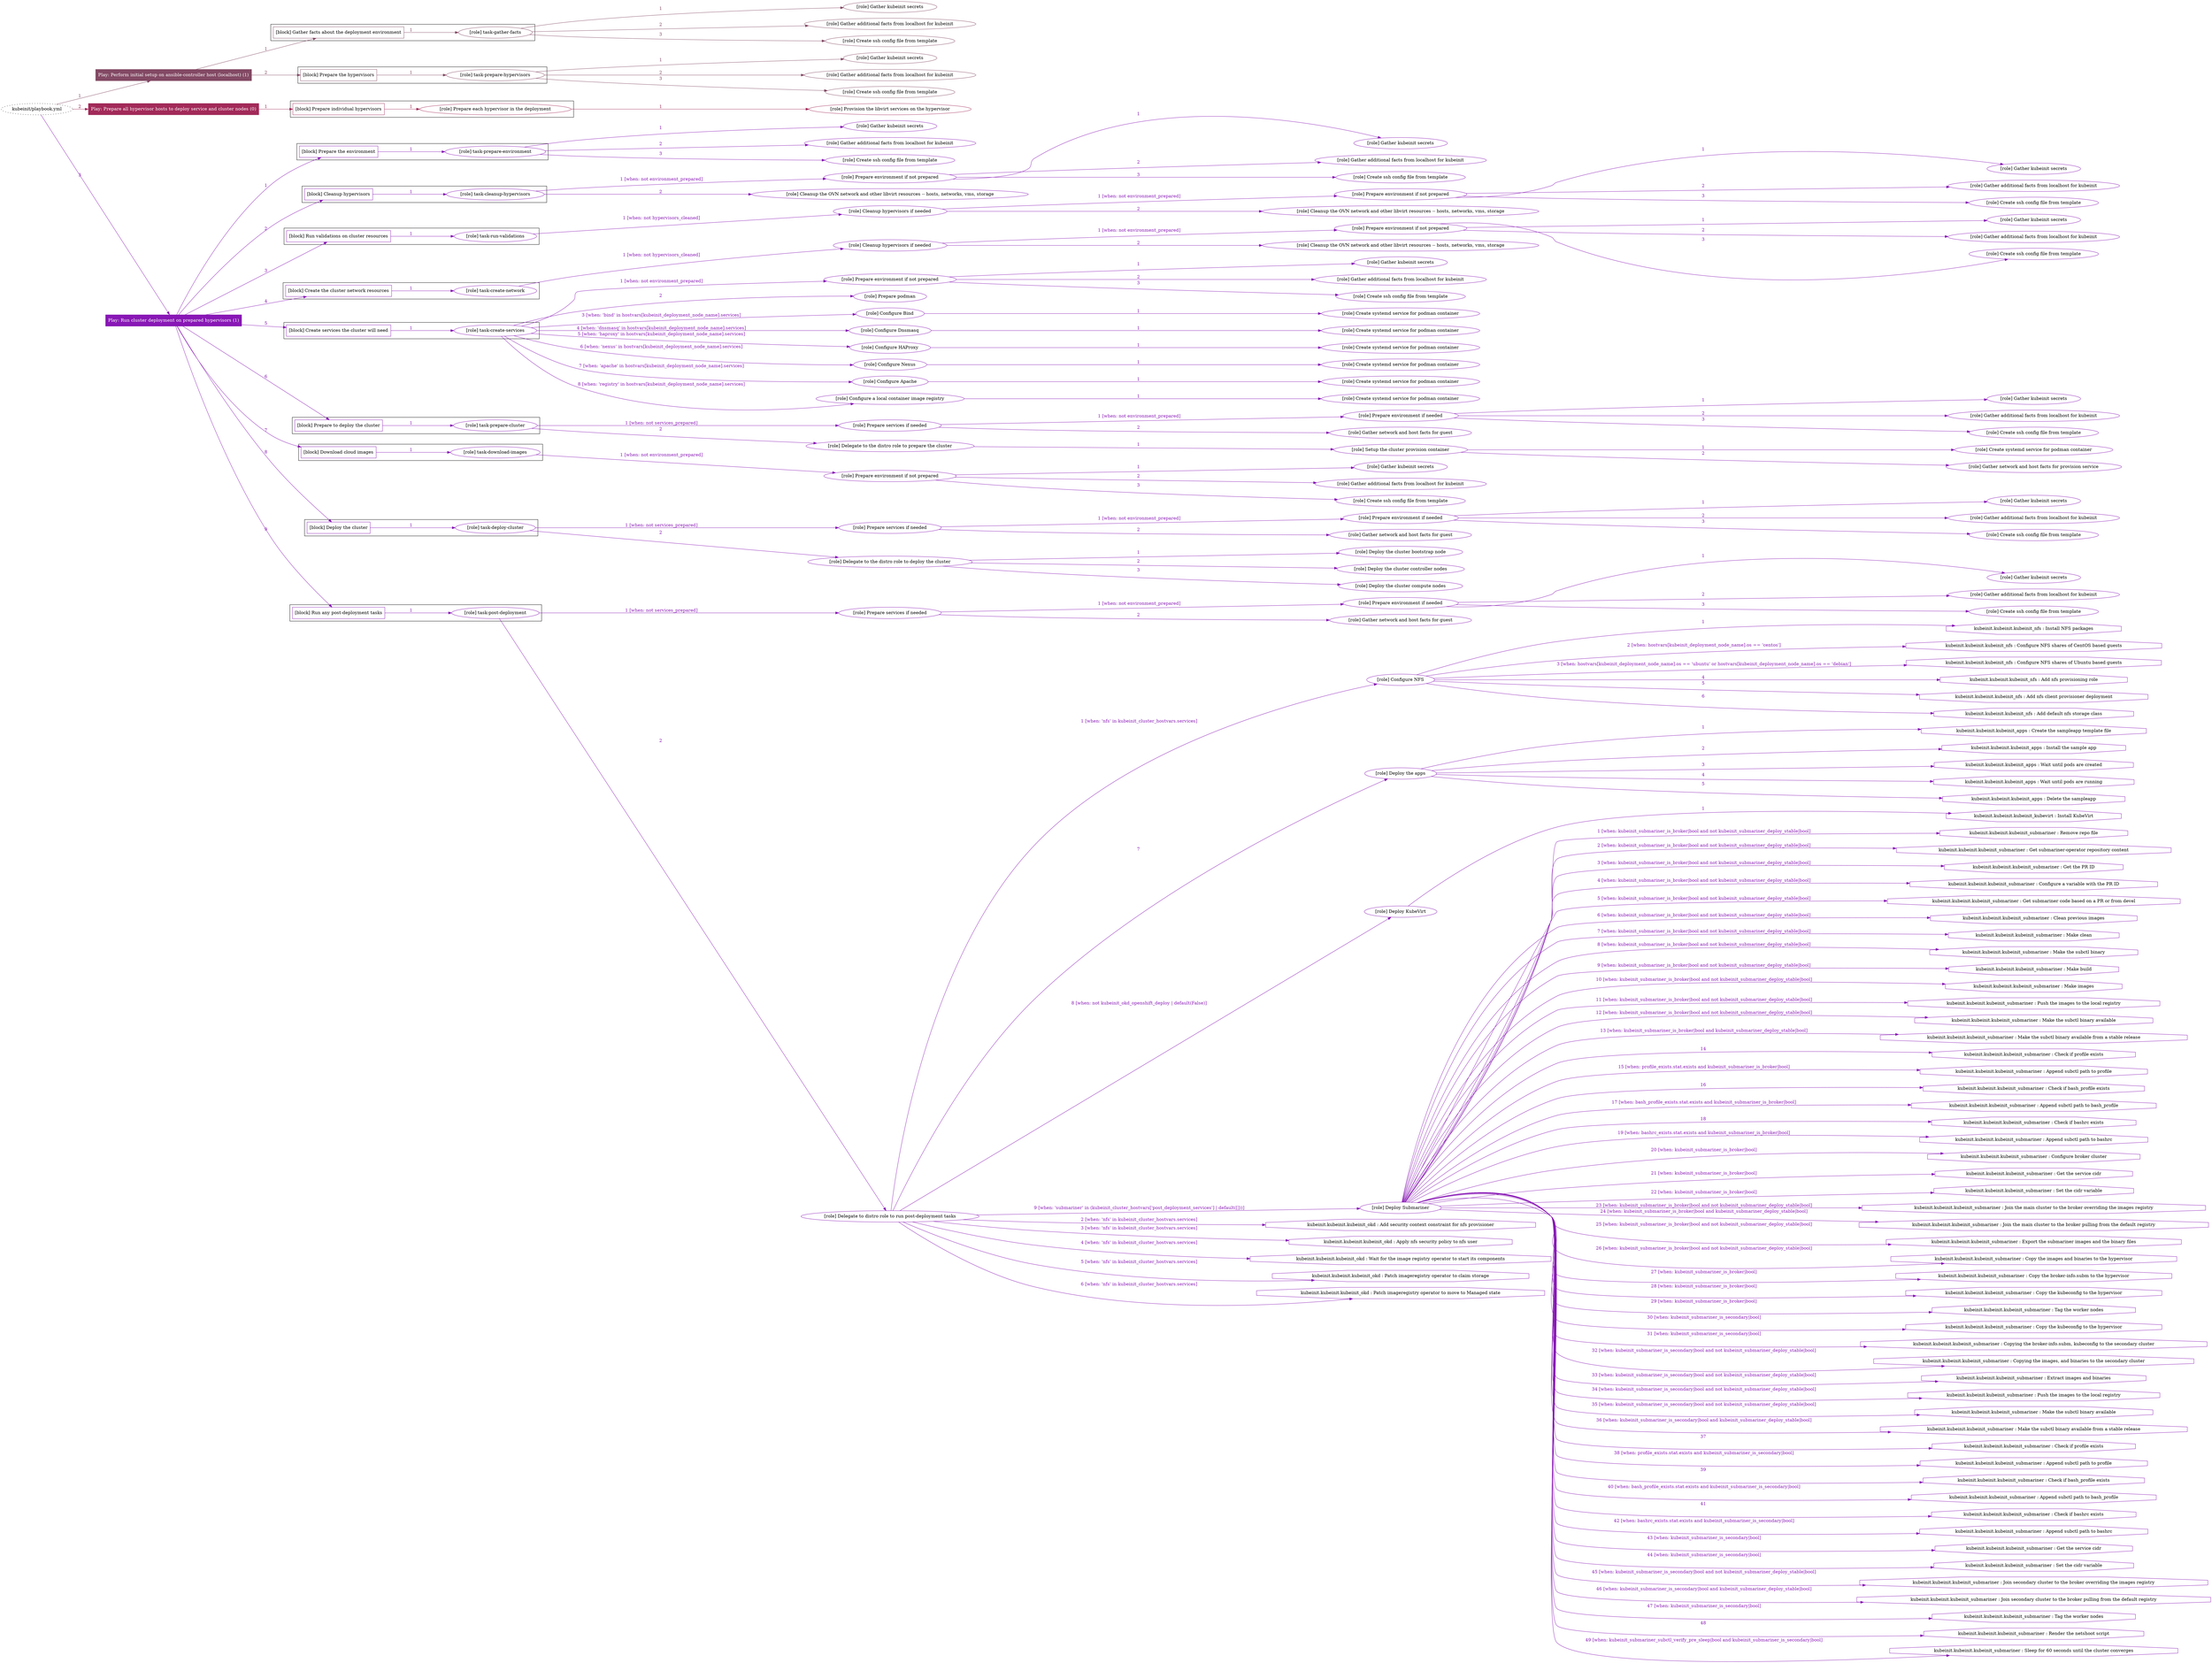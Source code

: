 digraph {
	graph [concentrate=true ordering=in rankdir=LR ratio=fill]
	edge [esep=5 sep=10]
	"kubeinit/playbook.yml" [URL="/home/runner/work/kubeinit/kubeinit/kubeinit/playbook.yml" id=playbook_8af3168c style=dotted]
	play_6d71be72 [label="Play: Perform initial setup on ansible-controller host (localhost) (1)" URL="/home/runner/work/kubeinit/kubeinit/kubeinit/playbook.yml" color="#834964" fontcolor="#ffffff" id=play_6d71be72 shape=box style=filled tooltip=localhost]
	"kubeinit/playbook.yml" -> play_6d71be72 [label="1 " color="#834964" fontcolor="#834964" id=edge_ef2c74fa labeltooltip="1 " tooltip="1 "]
	subgraph "Gather kubeinit secrets" {
		role_557befb9 [label="[role] Gather kubeinit secrets" URL="/home/runner/.ansible/collections/ansible_collections/kubeinit/kubeinit/roles/kubeinit_prepare/tasks/gather_kubeinit_facts.yml" color="#834964" id=role_557befb9 tooltip="Gather kubeinit secrets"]
	}
	subgraph "Gather additional facts from localhost for kubeinit" {
		role_6d520eb4 [label="[role] Gather additional facts from localhost for kubeinit" URL="/home/runner/.ansible/collections/ansible_collections/kubeinit/kubeinit/roles/kubeinit_prepare/tasks/gather_kubeinit_facts.yml" color="#834964" id=role_6d520eb4 tooltip="Gather additional facts from localhost for kubeinit"]
	}
	subgraph "Create ssh config file from template" {
		role_cf0da728 [label="[role] Create ssh config file from template" URL="/home/runner/.ansible/collections/ansible_collections/kubeinit/kubeinit/roles/kubeinit_prepare/tasks/gather_kubeinit_facts.yml" color="#834964" id=role_cf0da728 tooltip="Create ssh config file from template"]
	}
	subgraph "task-gather-facts" {
		role_6caec819 [label="[role] task-gather-facts" URL="/home/runner/work/kubeinit/kubeinit/kubeinit/playbook.yml" color="#834964" id=role_6caec819 tooltip="task-gather-facts"]
		role_6caec819 -> role_557befb9 [label="1 " color="#834964" fontcolor="#834964" id=edge_26e3a496 labeltooltip="1 " tooltip="1 "]
		role_6caec819 -> role_6d520eb4 [label="2 " color="#834964" fontcolor="#834964" id=edge_99c3c467 labeltooltip="2 " tooltip="2 "]
		role_6caec819 -> role_cf0da728 [label="3 " color="#834964" fontcolor="#834964" id=edge_a89f0939 labeltooltip="3 " tooltip="3 "]
	}
	subgraph "Gather kubeinit secrets" {
		role_95690dbe [label="[role] Gather kubeinit secrets" URL="/home/runner/.ansible/collections/ansible_collections/kubeinit/kubeinit/roles/kubeinit_prepare/tasks/gather_kubeinit_facts.yml" color="#834964" id=role_95690dbe tooltip="Gather kubeinit secrets"]
	}
	subgraph "Gather additional facts from localhost for kubeinit" {
		role_98c36785 [label="[role] Gather additional facts from localhost for kubeinit" URL="/home/runner/.ansible/collections/ansible_collections/kubeinit/kubeinit/roles/kubeinit_prepare/tasks/gather_kubeinit_facts.yml" color="#834964" id=role_98c36785 tooltip="Gather additional facts from localhost for kubeinit"]
	}
	subgraph "Create ssh config file from template" {
		role_60d4f770 [label="[role] Create ssh config file from template" URL="/home/runner/.ansible/collections/ansible_collections/kubeinit/kubeinit/roles/kubeinit_prepare/tasks/gather_kubeinit_facts.yml" color="#834964" id=role_60d4f770 tooltip="Create ssh config file from template"]
	}
	subgraph "task-prepare-hypervisors" {
		role_f211037c [label="[role] task-prepare-hypervisors" URL="/home/runner/work/kubeinit/kubeinit/kubeinit/playbook.yml" color="#834964" id=role_f211037c tooltip="task-prepare-hypervisors"]
		role_f211037c -> role_95690dbe [label="1 " color="#834964" fontcolor="#834964" id=edge_69f2e919 labeltooltip="1 " tooltip="1 "]
		role_f211037c -> role_98c36785 [label="2 " color="#834964" fontcolor="#834964" id=edge_6f7efb2c labeltooltip="2 " tooltip="2 "]
		role_f211037c -> role_60d4f770 [label="3 " color="#834964" fontcolor="#834964" id=edge_14d19880 labeltooltip="3 " tooltip="3 "]
	}
	subgraph "Play: Perform initial setup on ansible-controller host (localhost) (1)" {
		play_6d71be72 -> block_348518f2 [label=1 color="#834964" fontcolor="#834964" id=edge_9309c8ee labeltooltip=1 tooltip=1]
		subgraph cluster_block_348518f2 {
			block_348518f2 [label="[block] Gather facts about the deployment environment" URL="/home/runner/work/kubeinit/kubeinit/kubeinit/playbook.yml" color="#834964" id=block_348518f2 labeltooltip="Gather facts about the deployment environment" shape=box tooltip="Gather facts about the deployment environment"]
			block_348518f2 -> role_6caec819 [label="1 " color="#834964" fontcolor="#834964" id=edge_c8d498ed labeltooltip="1 " tooltip="1 "]
		}
		play_6d71be72 -> block_8163dfe4 [label=2 color="#834964" fontcolor="#834964" id=edge_d20568ae labeltooltip=2 tooltip=2]
		subgraph cluster_block_8163dfe4 {
			block_8163dfe4 [label="[block] Prepare the hypervisors" URL="/home/runner/work/kubeinit/kubeinit/kubeinit/playbook.yml" color="#834964" id=block_8163dfe4 labeltooltip="Prepare the hypervisors" shape=box tooltip="Prepare the hypervisors"]
			block_8163dfe4 -> role_f211037c [label="1 " color="#834964" fontcolor="#834964" id=edge_293438b2 labeltooltip="1 " tooltip="1 "]
		}
	}
	play_156b51e4 [label="Play: Prepare all hypervisor hosts to deploy service and cluster nodes (0)" URL="/home/runner/work/kubeinit/kubeinit/kubeinit/playbook.yml" color="#a22a59" fontcolor="#ffffff" id=play_156b51e4 shape=box style=filled tooltip="Play: Prepare all hypervisor hosts to deploy service and cluster nodes (0)"]
	"kubeinit/playbook.yml" -> play_156b51e4 [label="2 " color="#a22a59" fontcolor="#a22a59" id=edge_320423b7 labeltooltip="2 " tooltip="2 "]
	subgraph "Provision the libvirt services on the hypervisor" {
		role_48b96b91 [label="[role] Provision the libvirt services on the hypervisor" URL="/home/runner/.ansible/collections/ansible_collections/kubeinit/kubeinit/roles/kubeinit_prepare/tasks/prepare_hypervisor.yml" color="#a22a59" id=role_48b96b91 tooltip="Provision the libvirt services on the hypervisor"]
	}
	subgraph "Prepare each hypervisor in the deployment" {
		role_d4bd544f [label="[role] Prepare each hypervisor in the deployment" URL="/home/runner/work/kubeinit/kubeinit/kubeinit/playbook.yml" color="#a22a59" id=role_d4bd544f tooltip="Prepare each hypervisor in the deployment"]
		role_d4bd544f -> role_48b96b91 [label="1 " color="#a22a59" fontcolor="#a22a59" id=edge_214a0e48 labeltooltip="1 " tooltip="1 "]
	}
	subgraph "Play: Prepare all hypervisor hosts to deploy service and cluster nodes (0)" {
		play_156b51e4 -> block_b47e6a2a [label=1 color="#a22a59" fontcolor="#a22a59" id=edge_b366f8fb labeltooltip=1 tooltip=1]
		subgraph cluster_block_b47e6a2a {
			block_b47e6a2a [label="[block] Prepare individual hypervisors" URL="/home/runner/work/kubeinit/kubeinit/kubeinit/playbook.yml" color="#a22a59" id=block_b47e6a2a labeltooltip="Prepare individual hypervisors" shape=box tooltip="Prepare individual hypervisors"]
			block_b47e6a2a -> role_d4bd544f [label="1 " color="#a22a59" fontcolor="#a22a59" id=edge_34c4e046 labeltooltip="1 " tooltip="1 "]
		}
	}
	play_5661cda6 [label="Play: Run cluster deployment on prepared hypervisors (1)" URL="/home/runner/work/kubeinit/kubeinit/kubeinit/playbook.yml" color="#8817b5" fontcolor="#ffffff" id=play_5661cda6 shape=box style=filled tooltip=localhost]
	"kubeinit/playbook.yml" -> play_5661cda6 [label="3 " color="#8817b5" fontcolor="#8817b5" id=edge_72ddf66a labeltooltip="3 " tooltip="3 "]
	subgraph "Gather kubeinit secrets" {
		role_dec8921d [label="[role] Gather kubeinit secrets" URL="/home/runner/.ansible/collections/ansible_collections/kubeinit/kubeinit/roles/kubeinit_prepare/tasks/gather_kubeinit_facts.yml" color="#8817b5" id=role_dec8921d tooltip="Gather kubeinit secrets"]
	}
	subgraph "Gather additional facts from localhost for kubeinit" {
		role_e077d61a [label="[role] Gather additional facts from localhost for kubeinit" URL="/home/runner/.ansible/collections/ansible_collections/kubeinit/kubeinit/roles/kubeinit_prepare/tasks/gather_kubeinit_facts.yml" color="#8817b5" id=role_e077d61a tooltip="Gather additional facts from localhost for kubeinit"]
	}
	subgraph "Create ssh config file from template" {
		role_187875d6 [label="[role] Create ssh config file from template" URL="/home/runner/.ansible/collections/ansible_collections/kubeinit/kubeinit/roles/kubeinit_prepare/tasks/gather_kubeinit_facts.yml" color="#8817b5" id=role_187875d6 tooltip="Create ssh config file from template"]
	}
	subgraph "task-prepare-environment" {
		role_c8bc736c [label="[role] task-prepare-environment" URL="/home/runner/work/kubeinit/kubeinit/kubeinit/playbook.yml" color="#8817b5" id=role_c8bc736c tooltip="task-prepare-environment"]
		role_c8bc736c -> role_dec8921d [label="1 " color="#8817b5" fontcolor="#8817b5" id=edge_5b1355ba labeltooltip="1 " tooltip="1 "]
		role_c8bc736c -> role_e077d61a [label="2 " color="#8817b5" fontcolor="#8817b5" id=edge_e1b05fc3 labeltooltip="2 " tooltip="2 "]
		role_c8bc736c -> role_187875d6 [label="3 " color="#8817b5" fontcolor="#8817b5" id=edge_05a1deeb labeltooltip="3 " tooltip="3 "]
	}
	subgraph "Gather kubeinit secrets" {
		role_bb6f2e11 [label="[role] Gather kubeinit secrets" URL="/home/runner/.ansible/collections/ansible_collections/kubeinit/kubeinit/roles/kubeinit_prepare/tasks/gather_kubeinit_facts.yml" color="#8817b5" id=role_bb6f2e11 tooltip="Gather kubeinit secrets"]
	}
	subgraph "Gather additional facts from localhost for kubeinit" {
		role_e862f04c [label="[role] Gather additional facts from localhost for kubeinit" URL="/home/runner/.ansible/collections/ansible_collections/kubeinit/kubeinit/roles/kubeinit_prepare/tasks/gather_kubeinit_facts.yml" color="#8817b5" id=role_e862f04c tooltip="Gather additional facts from localhost for kubeinit"]
	}
	subgraph "Create ssh config file from template" {
		role_1c8a831b [label="[role] Create ssh config file from template" URL="/home/runner/.ansible/collections/ansible_collections/kubeinit/kubeinit/roles/kubeinit_prepare/tasks/gather_kubeinit_facts.yml" color="#8817b5" id=role_1c8a831b tooltip="Create ssh config file from template"]
	}
	subgraph "Prepare environment if not prepared" {
		role_f4367238 [label="[role] Prepare environment if not prepared" URL="/home/runner/.ansible/collections/ansible_collections/kubeinit/kubeinit/roles/kubeinit_prepare/tasks/cleanup_hypervisors.yml" color="#8817b5" id=role_f4367238 tooltip="Prepare environment if not prepared"]
		role_f4367238 -> role_bb6f2e11 [label="1 " color="#8817b5" fontcolor="#8817b5" id=edge_d41f9ca9 labeltooltip="1 " tooltip="1 "]
		role_f4367238 -> role_e862f04c [label="2 " color="#8817b5" fontcolor="#8817b5" id=edge_23d885e9 labeltooltip="2 " tooltip="2 "]
		role_f4367238 -> role_1c8a831b [label="3 " color="#8817b5" fontcolor="#8817b5" id=edge_90ac470b labeltooltip="3 " tooltip="3 "]
	}
	subgraph "Cleanup the OVN network and other libvirt resources -- hosts, networks, vms, storage" {
		role_27c31dab [label="[role] Cleanup the OVN network and other libvirt resources -- hosts, networks, vms, storage" URL="/home/runner/.ansible/collections/ansible_collections/kubeinit/kubeinit/roles/kubeinit_prepare/tasks/cleanup_hypervisors.yml" color="#8817b5" id=role_27c31dab tooltip="Cleanup the OVN network and other libvirt resources -- hosts, networks, vms, storage"]
	}
	subgraph "task-cleanup-hypervisors" {
		role_ce6b5293 [label="[role] task-cleanup-hypervisors" URL="/home/runner/work/kubeinit/kubeinit/kubeinit/playbook.yml" color="#8817b5" id=role_ce6b5293 tooltip="task-cleanup-hypervisors"]
		role_ce6b5293 -> role_f4367238 [label="1 [when: not environment_prepared]" color="#8817b5" fontcolor="#8817b5" id=edge_518275db labeltooltip="1 [when: not environment_prepared]" tooltip="1 [when: not environment_prepared]"]
		role_ce6b5293 -> role_27c31dab [label="2 " color="#8817b5" fontcolor="#8817b5" id=edge_76e031f4 labeltooltip="2 " tooltip="2 "]
	}
	subgraph "Gather kubeinit secrets" {
		role_841720af [label="[role] Gather kubeinit secrets" URL="/home/runner/.ansible/collections/ansible_collections/kubeinit/kubeinit/roles/kubeinit_prepare/tasks/gather_kubeinit_facts.yml" color="#8817b5" id=role_841720af tooltip="Gather kubeinit secrets"]
	}
	subgraph "Gather additional facts from localhost for kubeinit" {
		role_462fcdec [label="[role] Gather additional facts from localhost for kubeinit" URL="/home/runner/.ansible/collections/ansible_collections/kubeinit/kubeinit/roles/kubeinit_prepare/tasks/gather_kubeinit_facts.yml" color="#8817b5" id=role_462fcdec tooltip="Gather additional facts from localhost for kubeinit"]
	}
	subgraph "Create ssh config file from template" {
		role_baf483ea [label="[role] Create ssh config file from template" URL="/home/runner/.ansible/collections/ansible_collections/kubeinit/kubeinit/roles/kubeinit_prepare/tasks/gather_kubeinit_facts.yml" color="#8817b5" id=role_baf483ea tooltip="Create ssh config file from template"]
	}
	subgraph "Prepare environment if not prepared" {
		role_a31e521f [label="[role] Prepare environment if not prepared" URL="/home/runner/.ansible/collections/ansible_collections/kubeinit/kubeinit/roles/kubeinit_prepare/tasks/cleanup_hypervisors.yml" color="#8817b5" id=role_a31e521f tooltip="Prepare environment if not prepared"]
		role_a31e521f -> role_841720af [label="1 " color="#8817b5" fontcolor="#8817b5" id=edge_78fa1702 labeltooltip="1 " tooltip="1 "]
		role_a31e521f -> role_462fcdec [label="2 " color="#8817b5" fontcolor="#8817b5" id=edge_024925c4 labeltooltip="2 " tooltip="2 "]
		role_a31e521f -> role_baf483ea [label="3 " color="#8817b5" fontcolor="#8817b5" id=edge_c475a69d labeltooltip="3 " tooltip="3 "]
	}
	subgraph "Cleanup the OVN network and other libvirt resources -- hosts, networks, vms, storage" {
		role_6e6eb548 [label="[role] Cleanup the OVN network and other libvirt resources -- hosts, networks, vms, storage" URL="/home/runner/.ansible/collections/ansible_collections/kubeinit/kubeinit/roles/kubeinit_prepare/tasks/cleanup_hypervisors.yml" color="#8817b5" id=role_6e6eb548 tooltip="Cleanup the OVN network and other libvirt resources -- hosts, networks, vms, storage"]
	}
	subgraph "Cleanup hypervisors if needed" {
		role_0d93a210 [label="[role] Cleanup hypervisors if needed" URL="/home/runner/.ansible/collections/ansible_collections/kubeinit/kubeinit/roles/kubeinit_validations/tasks/main.yml" color="#8817b5" id=role_0d93a210 tooltip="Cleanup hypervisors if needed"]
		role_0d93a210 -> role_a31e521f [label="1 [when: not environment_prepared]" color="#8817b5" fontcolor="#8817b5" id=edge_c9add8e8 labeltooltip="1 [when: not environment_prepared]" tooltip="1 [when: not environment_prepared]"]
		role_0d93a210 -> role_6e6eb548 [label="2 " color="#8817b5" fontcolor="#8817b5" id=edge_65682218 labeltooltip="2 " tooltip="2 "]
	}
	subgraph "task-run-validations" {
		role_746d98fd [label="[role] task-run-validations" URL="/home/runner/work/kubeinit/kubeinit/kubeinit/playbook.yml" color="#8817b5" id=role_746d98fd tooltip="task-run-validations"]
		role_746d98fd -> role_0d93a210 [label="1 [when: not hypervisors_cleaned]" color="#8817b5" fontcolor="#8817b5" id=edge_9a26463e labeltooltip="1 [when: not hypervisors_cleaned]" tooltip="1 [when: not hypervisors_cleaned]"]
	}
	subgraph "Gather kubeinit secrets" {
		role_0180945f [label="[role] Gather kubeinit secrets" URL="/home/runner/.ansible/collections/ansible_collections/kubeinit/kubeinit/roles/kubeinit_prepare/tasks/gather_kubeinit_facts.yml" color="#8817b5" id=role_0180945f tooltip="Gather kubeinit secrets"]
	}
	subgraph "Gather additional facts from localhost for kubeinit" {
		role_942cd71d [label="[role] Gather additional facts from localhost for kubeinit" URL="/home/runner/.ansible/collections/ansible_collections/kubeinit/kubeinit/roles/kubeinit_prepare/tasks/gather_kubeinit_facts.yml" color="#8817b5" id=role_942cd71d tooltip="Gather additional facts from localhost for kubeinit"]
	}
	subgraph "Create ssh config file from template" {
		role_ef137783 [label="[role] Create ssh config file from template" URL="/home/runner/.ansible/collections/ansible_collections/kubeinit/kubeinit/roles/kubeinit_prepare/tasks/gather_kubeinit_facts.yml" color="#8817b5" id=role_ef137783 tooltip="Create ssh config file from template"]
	}
	subgraph "Prepare environment if not prepared" {
		role_ae6f3965 [label="[role] Prepare environment if not prepared" URL="/home/runner/.ansible/collections/ansible_collections/kubeinit/kubeinit/roles/kubeinit_prepare/tasks/cleanup_hypervisors.yml" color="#8817b5" id=role_ae6f3965 tooltip="Prepare environment if not prepared"]
		role_ae6f3965 -> role_0180945f [label="1 " color="#8817b5" fontcolor="#8817b5" id=edge_0d634331 labeltooltip="1 " tooltip="1 "]
		role_ae6f3965 -> role_942cd71d [label="2 " color="#8817b5" fontcolor="#8817b5" id=edge_fc06d935 labeltooltip="2 " tooltip="2 "]
		role_ae6f3965 -> role_ef137783 [label="3 " color="#8817b5" fontcolor="#8817b5" id=edge_449fe507 labeltooltip="3 " tooltip="3 "]
	}
	subgraph "Cleanup the OVN network and other libvirt resources -- hosts, networks, vms, storage" {
		role_70243d28 [label="[role] Cleanup the OVN network and other libvirt resources -- hosts, networks, vms, storage" URL="/home/runner/.ansible/collections/ansible_collections/kubeinit/kubeinit/roles/kubeinit_prepare/tasks/cleanup_hypervisors.yml" color="#8817b5" id=role_70243d28 tooltip="Cleanup the OVN network and other libvirt resources -- hosts, networks, vms, storage"]
	}
	subgraph "Cleanup hypervisors if needed" {
		role_aa986591 [label="[role] Cleanup hypervisors if needed" URL="/home/runner/.ansible/collections/ansible_collections/kubeinit/kubeinit/roles/kubeinit_libvirt/tasks/create_network.yml" color="#8817b5" id=role_aa986591 tooltip="Cleanup hypervisors if needed"]
		role_aa986591 -> role_ae6f3965 [label="1 [when: not environment_prepared]" color="#8817b5" fontcolor="#8817b5" id=edge_86f9de10 labeltooltip="1 [when: not environment_prepared]" tooltip="1 [when: not environment_prepared]"]
		role_aa986591 -> role_70243d28 [label="2 " color="#8817b5" fontcolor="#8817b5" id=edge_cdfe3498 labeltooltip="2 " tooltip="2 "]
	}
	subgraph "task-create-network" {
		role_da652d68 [label="[role] task-create-network" URL="/home/runner/work/kubeinit/kubeinit/kubeinit/playbook.yml" color="#8817b5" id=role_da652d68 tooltip="task-create-network"]
		role_da652d68 -> role_aa986591 [label="1 [when: not hypervisors_cleaned]" color="#8817b5" fontcolor="#8817b5" id=edge_93e922e8 labeltooltip="1 [when: not hypervisors_cleaned]" tooltip="1 [when: not hypervisors_cleaned]"]
	}
	subgraph "Gather kubeinit secrets" {
		role_3ff65642 [label="[role] Gather kubeinit secrets" URL="/home/runner/.ansible/collections/ansible_collections/kubeinit/kubeinit/roles/kubeinit_prepare/tasks/gather_kubeinit_facts.yml" color="#8817b5" id=role_3ff65642 tooltip="Gather kubeinit secrets"]
	}
	subgraph "Gather additional facts from localhost for kubeinit" {
		role_14b4b0d2 [label="[role] Gather additional facts from localhost for kubeinit" URL="/home/runner/.ansible/collections/ansible_collections/kubeinit/kubeinit/roles/kubeinit_prepare/tasks/gather_kubeinit_facts.yml" color="#8817b5" id=role_14b4b0d2 tooltip="Gather additional facts from localhost for kubeinit"]
	}
	subgraph "Create ssh config file from template" {
		role_eecca86b [label="[role] Create ssh config file from template" URL="/home/runner/.ansible/collections/ansible_collections/kubeinit/kubeinit/roles/kubeinit_prepare/tasks/gather_kubeinit_facts.yml" color="#8817b5" id=role_eecca86b tooltip="Create ssh config file from template"]
	}
	subgraph "Prepare environment if not prepared" {
		role_ec2937cf [label="[role] Prepare environment if not prepared" URL="/home/runner/.ansible/collections/ansible_collections/kubeinit/kubeinit/roles/kubeinit_services/tasks/main.yml" color="#8817b5" id=role_ec2937cf tooltip="Prepare environment if not prepared"]
		role_ec2937cf -> role_3ff65642 [label="1 " color="#8817b5" fontcolor="#8817b5" id=edge_af963984 labeltooltip="1 " tooltip="1 "]
		role_ec2937cf -> role_14b4b0d2 [label="2 " color="#8817b5" fontcolor="#8817b5" id=edge_705ef718 labeltooltip="2 " tooltip="2 "]
		role_ec2937cf -> role_eecca86b [label="3 " color="#8817b5" fontcolor="#8817b5" id=edge_d08972e6 labeltooltip="3 " tooltip="3 "]
	}
	subgraph "Prepare podman" {
		role_9c6818fd [label="[role] Prepare podman" URL="/home/runner/.ansible/collections/ansible_collections/kubeinit/kubeinit/roles/kubeinit_services/tasks/00_create_service_pod.yml" color="#8817b5" id=role_9c6818fd tooltip="Prepare podman"]
	}
	subgraph "Create systemd service for podman container" {
		role_0dd79de0 [label="[role] Create systemd service for podman container" URL="/home/runner/.ansible/collections/ansible_collections/kubeinit/kubeinit/roles/kubeinit_bind/tasks/main.yml" color="#8817b5" id=role_0dd79de0 tooltip="Create systemd service for podman container"]
	}
	subgraph "Configure Bind" {
		role_332a8e06 [label="[role] Configure Bind" URL="/home/runner/.ansible/collections/ansible_collections/kubeinit/kubeinit/roles/kubeinit_services/tasks/start_services_containers.yml" color="#8817b5" id=role_332a8e06 tooltip="Configure Bind"]
		role_332a8e06 -> role_0dd79de0 [label="1 " color="#8817b5" fontcolor="#8817b5" id=edge_29ba2053 labeltooltip="1 " tooltip="1 "]
	}
	subgraph "Create systemd service for podman container" {
		role_3d2d139f [label="[role] Create systemd service for podman container" URL="/home/runner/.ansible/collections/ansible_collections/kubeinit/kubeinit/roles/kubeinit_dnsmasq/tasks/main.yml" color="#8817b5" id=role_3d2d139f tooltip="Create systemd service for podman container"]
	}
	subgraph "Configure Dnsmasq" {
		role_e70307ce [label="[role] Configure Dnsmasq" URL="/home/runner/.ansible/collections/ansible_collections/kubeinit/kubeinit/roles/kubeinit_services/tasks/start_services_containers.yml" color="#8817b5" id=role_e70307ce tooltip="Configure Dnsmasq"]
		role_e70307ce -> role_3d2d139f [label="1 " color="#8817b5" fontcolor="#8817b5" id=edge_b551f3b3 labeltooltip="1 " tooltip="1 "]
	}
	subgraph "Create systemd service for podman container" {
		role_0a271e36 [label="[role] Create systemd service for podman container" URL="/home/runner/.ansible/collections/ansible_collections/kubeinit/kubeinit/roles/kubeinit_haproxy/tasks/main.yml" color="#8817b5" id=role_0a271e36 tooltip="Create systemd service for podman container"]
	}
	subgraph "Configure HAProxy" {
		role_115add90 [label="[role] Configure HAProxy" URL="/home/runner/.ansible/collections/ansible_collections/kubeinit/kubeinit/roles/kubeinit_services/tasks/start_services_containers.yml" color="#8817b5" id=role_115add90 tooltip="Configure HAProxy"]
		role_115add90 -> role_0a271e36 [label="1 " color="#8817b5" fontcolor="#8817b5" id=edge_868366d8 labeltooltip="1 " tooltip="1 "]
	}
	subgraph "Create systemd service for podman container" {
		role_ad98cfb7 [label="[role] Create systemd service for podman container" URL="/home/runner/.ansible/collections/ansible_collections/kubeinit/kubeinit/roles/kubeinit_nexus/tasks/main.yml" color="#8817b5" id=role_ad98cfb7 tooltip="Create systemd service for podman container"]
	}
	subgraph "Configure Nexus" {
		role_65a07cd9 [label="[role] Configure Nexus" URL="/home/runner/.ansible/collections/ansible_collections/kubeinit/kubeinit/roles/kubeinit_services/tasks/start_services_containers.yml" color="#8817b5" id=role_65a07cd9 tooltip="Configure Nexus"]
		role_65a07cd9 -> role_ad98cfb7 [label="1 " color="#8817b5" fontcolor="#8817b5" id=edge_54c76412 labeltooltip="1 " tooltip="1 "]
	}
	subgraph "Create systemd service for podman container" {
		role_16848aff [label="[role] Create systemd service for podman container" URL="/home/runner/.ansible/collections/ansible_collections/kubeinit/kubeinit/roles/kubeinit_apache/tasks/main.yml" color="#8817b5" id=role_16848aff tooltip="Create systemd service for podman container"]
	}
	subgraph "Configure Apache" {
		role_209920ac [label="[role] Configure Apache" URL="/home/runner/.ansible/collections/ansible_collections/kubeinit/kubeinit/roles/kubeinit_services/tasks/start_services_containers.yml" color="#8817b5" id=role_209920ac tooltip="Configure Apache"]
		role_209920ac -> role_16848aff [label="1 " color="#8817b5" fontcolor="#8817b5" id=edge_cba7d109 labeltooltip="1 " tooltip="1 "]
	}
	subgraph "Create systemd service for podman container" {
		role_9bc9c968 [label="[role] Create systemd service for podman container" URL="/home/runner/.ansible/collections/ansible_collections/kubeinit/kubeinit/roles/kubeinit_registry/tasks/main.yml" color="#8817b5" id=role_9bc9c968 tooltip="Create systemd service for podman container"]
	}
	subgraph "Configure a local container image registry" {
		role_5a35b0a7 [label="[role] Configure a local container image registry" URL="/home/runner/.ansible/collections/ansible_collections/kubeinit/kubeinit/roles/kubeinit_services/tasks/start_services_containers.yml" color="#8817b5" id=role_5a35b0a7 tooltip="Configure a local container image registry"]
		role_5a35b0a7 -> role_9bc9c968 [label="1 " color="#8817b5" fontcolor="#8817b5" id=edge_d75c0e3e labeltooltip="1 " tooltip="1 "]
	}
	subgraph "task-create-services" {
		role_b0129b2a [label="[role] task-create-services" URL="/home/runner/work/kubeinit/kubeinit/kubeinit/playbook.yml" color="#8817b5" id=role_b0129b2a tooltip="task-create-services"]
		role_b0129b2a -> role_ec2937cf [label="1 [when: not environment_prepared]" color="#8817b5" fontcolor="#8817b5" id=edge_96ff0ed5 labeltooltip="1 [when: not environment_prepared]" tooltip="1 [when: not environment_prepared]"]
		role_b0129b2a -> role_9c6818fd [label="2 " color="#8817b5" fontcolor="#8817b5" id=edge_183f5ebd labeltooltip="2 " tooltip="2 "]
		role_b0129b2a -> role_332a8e06 [label="3 [when: 'bind' in hostvars[kubeinit_deployment_node_name].services]" color="#8817b5" fontcolor="#8817b5" id=edge_35977244 labeltooltip="3 [when: 'bind' in hostvars[kubeinit_deployment_node_name].services]" tooltip="3 [when: 'bind' in hostvars[kubeinit_deployment_node_name].services]"]
		role_b0129b2a -> role_e70307ce [label="4 [when: 'dnsmasq' in hostvars[kubeinit_deployment_node_name].services]" color="#8817b5" fontcolor="#8817b5" id=edge_2dc2a5c3 labeltooltip="4 [when: 'dnsmasq' in hostvars[kubeinit_deployment_node_name].services]" tooltip="4 [when: 'dnsmasq' in hostvars[kubeinit_deployment_node_name].services]"]
		role_b0129b2a -> role_115add90 [label="5 [when: 'haproxy' in hostvars[kubeinit_deployment_node_name].services]" color="#8817b5" fontcolor="#8817b5" id=edge_7e933573 labeltooltip="5 [when: 'haproxy' in hostvars[kubeinit_deployment_node_name].services]" tooltip="5 [when: 'haproxy' in hostvars[kubeinit_deployment_node_name].services]"]
		role_b0129b2a -> role_65a07cd9 [label="6 [when: 'nexus' in hostvars[kubeinit_deployment_node_name].services]" color="#8817b5" fontcolor="#8817b5" id=edge_d607af1f labeltooltip="6 [when: 'nexus' in hostvars[kubeinit_deployment_node_name].services]" tooltip="6 [when: 'nexus' in hostvars[kubeinit_deployment_node_name].services]"]
		role_b0129b2a -> role_209920ac [label="7 [when: 'apache' in hostvars[kubeinit_deployment_node_name].services]" color="#8817b5" fontcolor="#8817b5" id=edge_0097cfd0 labeltooltip="7 [when: 'apache' in hostvars[kubeinit_deployment_node_name].services]" tooltip="7 [when: 'apache' in hostvars[kubeinit_deployment_node_name].services]"]
		role_b0129b2a -> role_5a35b0a7 [label="8 [when: 'registry' in hostvars[kubeinit_deployment_node_name].services]" color="#8817b5" fontcolor="#8817b5" id=edge_b86ceccc labeltooltip="8 [when: 'registry' in hostvars[kubeinit_deployment_node_name].services]" tooltip="8 [when: 'registry' in hostvars[kubeinit_deployment_node_name].services]"]
	}
	subgraph "Gather kubeinit secrets" {
		role_b103069c [label="[role] Gather kubeinit secrets" URL="/home/runner/.ansible/collections/ansible_collections/kubeinit/kubeinit/roles/kubeinit_prepare/tasks/gather_kubeinit_facts.yml" color="#8817b5" id=role_b103069c tooltip="Gather kubeinit secrets"]
	}
	subgraph "Gather additional facts from localhost for kubeinit" {
		role_ea1cbf7c [label="[role] Gather additional facts from localhost for kubeinit" URL="/home/runner/.ansible/collections/ansible_collections/kubeinit/kubeinit/roles/kubeinit_prepare/tasks/gather_kubeinit_facts.yml" color="#8817b5" id=role_ea1cbf7c tooltip="Gather additional facts from localhost for kubeinit"]
	}
	subgraph "Create ssh config file from template" {
		role_07be392a [label="[role] Create ssh config file from template" URL="/home/runner/.ansible/collections/ansible_collections/kubeinit/kubeinit/roles/kubeinit_prepare/tasks/gather_kubeinit_facts.yml" color="#8817b5" id=role_07be392a tooltip="Create ssh config file from template"]
	}
	subgraph "Prepare environment if needed" {
		role_6392b552 [label="[role] Prepare environment if needed" URL="/home/runner/.ansible/collections/ansible_collections/kubeinit/kubeinit/roles/kubeinit_services/tasks/prepare_services.yml" color="#8817b5" id=role_6392b552 tooltip="Prepare environment if needed"]
		role_6392b552 -> role_b103069c [label="1 " color="#8817b5" fontcolor="#8817b5" id=edge_e3a77960 labeltooltip="1 " tooltip="1 "]
		role_6392b552 -> role_ea1cbf7c [label="2 " color="#8817b5" fontcolor="#8817b5" id=edge_03d9e5a1 labeltooltip="2 " tooltip="2 "]
		role_6392b552 -> role_07be392a [label="3 " color="#8817b5" fontcolor="#8817b5" id=edge_13bc09b7 labeltooltip="3 " tooltip="3 "]
	}
	subgraph "Gather network and host facts for guest" {
		role_41e297f9 [label="[role] Gather network and host facts for guest" URL="/home/runner/.ansible/collections/ansible_collections/kubeinit/kubeinit/roles/kubeinit_services/tasks/prepare_services.yml" color="#8817b5" id=role_41e297f9 tooltip="Gather network and host facts for guest"]
	}
	subgraph "Prepare services if needed" {
		role_aa526edc [label="[role] Prepare services if needed" URL="/home/runner/.ansible/collections/ansible_collections/kubeinit/kubeinit/roles/kubeinit_prepare/tasks/prepare_cluster.yml" color="#8817b5" id=role_aa526edc tooltip="Prepare services if needed"]
		role_aa526edc -> role_6392b552 [label="1 [when: not environment_prepared]" color="#8817b5" fontcolor="#8817b5" id=edge_fbba7b09 labeltooltip="1 [when: not environment_prepared]" tooltip="1 [when: not environment_prepared]"]
		role_aa526edc -> role_41e297f9 [label="2 " color="#8817b5" fontcolor="#8817b5" id=edge_bf72b9b8 labeltooltip="2 " tooltip="2 "]
	}
	subgraph "Create systemd service for podman container" {
		role_c8d04592 [label="[role] Create systemd service for podman container" URL="/home/runner/.ansible/collections/ansible_collections/kubeinit/kubeinit/roles/kubeinit_services/tasks/create_provision_container.yml" color="#8817b5" id=role_c8d04592 tooltip="Create systemd service for podman container"]
	}
	subgraph "Gather network and host facts for provision service" {
		role_bb8aacab [label="[role] Gather network and host facts for provision service" URL="/home/runner/.ansible/collections/ansible_collections/kubeinit/kubeinit/roles/kubeinit_services/tasks/create_provision_container.yml" color="#8817b5" id=role_bb8aacab tooltip="Gather network and host facts for provision service"]
	}
	subgraph "Setup the cluster provision container" {
		role_a9a97c7b [label="[role] Setup the cluster provision container" URL="/home/runner/.ansible/collections/ansible_collections/kubeinit/kubeinit/roles/kubeinit_okd/tasks/prepare_cluster.yml" color="#8817b5" id=role_a9a97c7b tooltip="Setup the cluster provision container"]
		role_a9a97c7b -> role_c8d04592 [label="1 " color="#8817b5" fontcolor="#8817b5" id=edge_7f5b0d72 labeltooltip="1 " tooltip="1 "]
		role_a9a97c7b -> role_bb8aacab [label="2 " color="#8817b5" fontcolor="#8817b5" id=edge_ca250ce8 labeltooltip="2 " tooltip="2 "]
	}
	subgraph "Delegate to the distro role to prepare the cluster" {
		role_b97d5a4b [label="[role] Delegate to the distro role to prepare the cluster" URL="/home/runner/.ansible/collections/ansible_collections/kubeinit/kubeinit/roles/kubeinit_prepare/tasks/prepare_cluster.yml" color="#8817b5" id=role_b97d5a4b tooltip="Delegate to the distro role to prepare the cluster"]
		role_b97d5a4b -> role_a9a97c7b [label="1 " color="#8817b5" fontcolor="#8817b5" id=edge_85a4aef9 labeltooltip="1 " tooltip="1 "]
	}
	subgraph "task-prepare-cluster" {
		role_7c95f85d [label="[role] task-prepare-cluster" URL="/home/runner/work/kubeinit/kubeinit/kubeinit/playbook.yml" color="#8817b5" id=role_7c95f85d tooltip="task-prepare-cluster"]
		role_7c95f85d -> role_aa526edc [label="1 [when: not services_prepared]" color="#8817b5" fontcolor="#8817b5" id=edge_3cf575ad labeltooltip="1 [when: not services_prepared]" tooltip="1 [when: not services_prepared]"]
		role_7c95f85d -> role_b97d5a4b [label="2 " color="#8817b5" fontcolor="#8817b5" id=edge_b73b4117 labeltooltip="2 " tooltip="2 "]
	}
	subgraph "Gather kubeinit secrets" {
		role_12344a68 [label="[role] Gather kubeinit secrets" URL="/home/runner/.ansible/collections/ansible_collections/kubeinit/kubeinit/roles/kubeinit_prepare/tasks/gather_kubeinit_facts.yml" color="#8817b5" id=role_12344a68 tooltip="Gather kubeinit secrets"]
	}
	subgraph "Gather additional facts from localhost for kubeinit" {
		role_f26e94d8 [label="[role] Gather additional facts from localhost for kubeinit" URL="/home/runner/.ansible/collections/ansible_collections/kubeinit/kubeinit/roles/kubeinit_prepare/tasks/gather_kubeinit_facts.yml" color="#8817b5" id=role_f26e94d8 tooltip="Gather additional facts from localhost for kubeinit"]
	}
	subgraph "Create ssh config file from template" {
		role_48da6391 [label="[role] Create ssh config file from template" URL="/home/runner/.ansible/collections/ansible_collections/kubeinit/kubeinit/roles/kubeinit_prepare/tasks/gather_kubeinit_facts.yml" color="#8817b5" id=role_48da6391 tooltip="Create ssh config file from template"]
	}
	subgraph "Prepare environment if not prepared" {
		role_50dfc0db [label="[role] Prepare environment if not prepared" URL="/home/runner/.ansible/collections/ansible_collections/kubeinit/kubeinit/roles/kubeinit_libvirt/tasks/download_cloud_images.yml" color="#8817b5" id=role_50dfc0db tooltip="Prepare environment if not prepared"]
		role_50dfc0db -> role_12344a68 [label="1 " color="#8817b5" fontcolor="#8817b5" id=edge_2ac5e047 labeltooltip="1 " tooltip="1 "]
		role_50dfc0db -> role_f26e94d8 [label="2 " color="#8817b5" fontcolor="#8817b5" id=edge_af8d00b6 labeltooltip="2 " tooltip="2 "]
		role_50dfc0db -> role_48da6391 [label="3 " color="#8817b5" fontcolor="#8817b5" id=edge_0836cdfc labeltooltip="3 " tooltip="3 "]
	}
	subgraph "task-download-images" {
		role_0e21c81c [label="[role] task-download-images" URL="/home/runner/work/kubeinit/kubeinit/kubeinit/playbook.yml" color="#8817b5" id=role_0e21c81c tooltip="task-download-images"]
		role_0e21c81c -> role_50dfc0db [label="1 [when: not environment_prepared]" color="#8817b5" fontcolor="#8817b5" id=edge_1162bde1 labeltooltip="1 [when: not environment_prepared]" tooltip="1 [when: not environment_prepared]"]
	}
	subgraph "Gather kubeinit secrets" {
		role_6bbc5e66 [label="[role] Gather kubeinit secrets" URL="/home/runner/.ansible/collections/ansible_collections/kubeinit/kubeinit/roles/kubeinit_prepare/tasks/gather_kubeinit_facts.yml" color="#8817b5" id=role_6bbc5e66 tooltip="Gather kubeinit secrets"]
	}
	subgraph "Gather additional facts from localhost for kubeinit" {
		role_cfd2b202 [label="[role] Gather additional facts from localhost for kubeinit" URL="/home/runner/.ansible/collections/ansible_collections/kubeinit/kubeinit/roles/kubeinit_prepare/tasks/gather_kubeinit_facts.yml" color="#8817b5" id=role_cfd2b202 tooltip="Gather additional facts from localhost for kubeinit"]
	}
	subgraph "Create ssh config file from template" {
		role_52c668c1 [label="[role] Create ssh config file from template" URL="/home/runner/.ansible/collections/ansible_collections/kubeinit/kubeinit/roles/kubeinit_prepare/tasks/gather_kubeinit_facts.yml" color="#8817b5" id=role_52c668c1 tooltip="Create ssh config file from template"]
	}
	subgraph "Prepare environment if needed" {
		role_9ea84608 [label="[role] Prepare environment if needed" URL="/home/runner/.ansible/collections/ansible_collections/kubeinit/kubeinit/roles/kubeinit_services/tasks/prepare_services.yml" color="#8817b5" id=role_9ea84608 tooltip="Prepare environment if needed"]
		role_9ea84608 -> role_6bbc5e66 [label="1 " color="#8817b5" fontcolor="#8817b5" id=edge_b317943f labeltooltip="1 " tooltip="1 "]
		role_9ea84608 -> role_cfd2b202 [label="2 " color="#8817b5" fontcolor="#8817b5" id=edge_575cf1e2 labeltooltip="2 " tooltip="2 "]
		role_9ea84608 -> role_52c668c1 [label="3 " color="#8817b5" fontcolor="#8817b5" id=edge_148c3a3b labeltooltip="3 " tooltip="3 "]
	}
	subgraph "Gather network and host facts for guest" {
		role_5f8088de [label="[role] Gather network and host facts for guest" URL="/home/runner/.ansible/collections/ansible_collections/kubeinit/kubeinit/roles/kubeinit_services/tasks/prepare_services.yml" color="#8817b5" id=role_5f8088de tooltip="Gather network and host facts for guest"]
	}
	subgraph "Prepare services if needed" {
		role_709ad804 [label="[role] Prepare services if needed" URL="/home/runner/.ansible/collections/ansible_collections/kubeinit/kubeinit/roles/kubeinit_prepare/tasks/deploy_cluster.yml" color="#8817b5" id=role_709ad804 tooltip="Prepare services if needed"]
		role_709ad804 -> role_9ea84608 [label="1 [when: not environment_prepared]" color="#8817b5" fontcolor="#8817b5" id=edge_be0aa3e0 labeltooltip="1 [when: not environment_prepared]" tooltip="1 [when: not environment_prepared]"]
		role_709ad804 -> role_5f8088de [label="2 " color="#8817b5" fontcolor="#8817b5" id=edge_766fde8f labeltooltip="2 " tooltip="2 "]
	}
	subgraph "Deploy the cluster bootstrap node" {
		role_b23c78f4 [label="[role] Deploy the cluster bootstrap node" URL="/home/runner/.ansible/collections/ansible_collections/kubeinit/kubeinit/roles/kubeinit_okd/tasks/main.yml" color="#8817b5" id=role_b23c78f4 tooltip="Deploy the cluster bootstrap node"]
	}
	subgraph "Deploy the cluster controller nodes" {
		role_5498b92b [label="[role] Deploy the cluster controller nodes" URL="/home/runner/.ansible/collections/ansible_collections/kubeinit/kubeinit/roles/kubeinit_okd/tasks/main.yml" color="#8817b5" id=role_5498b92b tooltip="Deploy the cluster controller nodes"]
	}
	subgraph "Deploy the cluster compute nodes" {
		role_cd67060a [label="[role] Deploy the cluster compute nodes" URL="/home/runner/.ansible/collections/ansible_collections/kubeinit/kubeinit/roles/kubeinit_okd/tasks/main.yml" color="#8817b5" id=role_cd67060a tooltip="Deploy the cluster compute nodes"]
	}
	subgraph "Delegate to the distro role to deploy the cluster" {
		role_093082fe [label="[role] Delegate to the distro role to deploy the cluster" URL="/home/runner/.ansible/collections/ansible_collections/kubeinit/kubeinit/roles/kubeinit_prepare/tasks/deploy_cluster.yml" color="#8817b5" id=role_093082fe tooltip="Delegate to the distro role to deploy the cluster"]
		role_093082fe -> role_b23c78f4 [label="1 " color="#8817b5" fontcolor="#8817b5" id=edge_adf0241d labeltooltip="1 " tooltip="1 "]
		role_093082fe -> role_5498b92b [label="2 " color="#8817b5" fontcolor="#8817b5" id=edge_35702128 labeltooltip="2 " tooltip="2 "]
		role_093082fe -> role_cd67060a [label="3 " color="#8817b5" fontcolor="#8817b5" id=edge_a7451631 labeltooltip="3 " tooltip="3 "]
	}
	subgraph "task-deploy-cluster" {
		role_15fdbcc0 [label="[role] task-deploy-cluster" URL="/home/runner/work/kubeinit/kubeinit/kubeinit/playbook.yml" color="#8817b5" id=role_15fdbcc0 tooltip="task-deploy-cluster"]
		role_15fdbcc0 -> role_709ad804 [label="1 [when: not services_prepared]" color="#8817b5" fontcolor="#8817b5" id=edge_05be8720 labeltooltip="1 [when: not services_prepared]" tooltip="1 [when: not services_prepared]"]
		role_15fdbcc0 -> role_093082fe [label="2 " color="#8817b5" fontcolor="#8817b5" id=edge_2f047b5e labeltooltip="2 " tooltip="2 "]
	}
	subgraph "Gather kubeinit secrets" {
		role_aa9afc2f [label="[role] Gather kubeinit secrets" URL="/home/runner/.ansible/collections/ansible_collections/kubeinit/kubeinit/roles/kubeinit_prepare/tasks/gather_kubeinit_facts.yml" color="#8817b5" id=role_aa9afc2f tooltip="Gather kubeinit secrets"]
	}
	subgraph "Gather additional facts from localhost for kubeinit" {
		role_33e6bab9 [label="[role] Gather additional facts from localhost for kubeinit" URL="/home/runner/.ansible/collections/ansible_collections/kubeinit/kubeinit/roles/kubeinit_prepare/tasks/gather_kubeinit_facts.yml" color="#8817b5" id=role_33e6bab9 tooltip="Gather additional facts from localhost for kubeinit"]
	}
	subgraph "Create ssh config file from template" {
		role_a2f65192 [label="[role] Create ssh config file from template" URL="/home/runner/.ansible/collections/ansible_collections/kubeinit/kubeinit/roles/kubeinit_prepare/tasks/gather_kubeinit_facts.yml" color="#8817b5" id=role_a2f65192 tooltip="Create ssh config file from template"]
	}
	subgraph "Prepare environment if needed" {
		role_3387f017 [label="[role] Prepare environment if needed" URL="/home/runner/.ansible/collections/ansible_collections/kubeinit/kubeinit/roles/kubeinit_services/tasks/prepare_services.yml" color="#8817b5" id=role_3387f017 tooltip="Prepare environment if needed"]
		role_3387f017 -> role_aa9afc2f [label="1 " color="#8817b5" fontcolor="#8817b5" id=edge_bb3b4c96 labeltooltip="1 " tooltip="1 "]
		role_3387f017 -> role_33e6bab9 [label="2 " color="#8817b5" fontcolor="#8817b5" id=edge_40170160 labeltooltip="2 " tooltip="2 "]
		role_3387f017 -> role_a2f65192 [label="3 " color="#8817b5" fontcolor="#8817b5" id=edge_81e370db labeltooltip="3 " tooltip="3 "]
	}
	subgraph "Gather network and host facts for guest" {
		role_9802b9d8 [label="[role] Gather network and host facts for guest" URL="/home/runner/.ansible/collections/ansible_collections/kubeinit/kubeinit/roles/kubeinit_services/tasks/prepare_services.yml" color="#8817b5" id=role_9802b9d8 tooltip="Gather network and host facts for guest"]
	}
	subgraph "Prepare services if needed" {
		role_76b69ea1 [label="[role] Prepare services if needed" URL="/home/runner/.ansible/collections/ansible_collections/kubeinit/kubeinit/roles/kubeinit_prepare/tasks/post_deployment.yml" color="#8817b5" id=role_76b69ea1 tooltip="Prepare services if needed"]
		role_76b69ea1 -> role_3387f017 [label="1 [when: not environment_prepared]" color="#8817b5" fontcolor="#8817b5" id=edge_00b2e52c labeltooltip="1 [when: not environment_prepared]" tooltip="1 [when: not environment_prepared]"]
		role_76b69ea1 -> role_9802b9d8 [label="2 " color="#8817b5" fontcolor="#8817b5" id=edge_a567d6a4 labeltooltip="2 " tooltip="2 "]
	}
	subgraph "Configure NFS" {
		role_161c9abf [label="[role] Configure NFS" URL="/home/runner/.ansible/collections/ansible_collections/kubeinit/kubeinit/roles/kubeinit_okd/tasks/post_deployment_tasks.yml" color="#8817b5" id=role_161c9abf tooltip="Configure NFS"]
		task_12b92065 [label="kubeinit.kubeinit.kubeinit_nfs : Install NFS packages" URL="/home/runner/.ansible/collections/ansible_collections/kubeinit/kubeinit/roles/kubeinit_nfs/tasks/main.yml" color="#8817b5" id=task_12b92065 shape=octagon tooltip="kubeinit.kubeinit.kubeinit_nfs : Install NFS packages"]
		role_161c9abf -> task_12b92065 [label="1 " color="#8817b5" fontcolor="#8817b5" id=edge_e35a12ff labeltooltip="1 " tooltip="1 "]
		task_d517c057 [label="kubeinit.kubeinit.kubeinit_nfs : Configure NFS shares of CentOS based guests" URL="/home/runner/.ansible/collections/ansible_collections/kubeinit/kubeinit/roles/kubeinit_nfs/tasks/main.yml" color="#8817b5" id=task_d517c057 shape=octagon tooltip="kubeinit.kubeinit.kubeinit_nfs : Configure NFS shares of CentOS based guests"]
		role_161c9abf -> task_d517c057 [label="2 [when: hostvars[kubeinit_deployment_node_name].os == 'centos']" color="#8817b5" fontcolor="#8817b5" id=edge_4e6ad7f4 labeltooltip="2 [when: hostvars[kubeinit_deployment_node_name].os == 'centos']" tooltip="2 [when: hostvars[kubeinit_deployment_node_name].os == 'centos']"]
		task_011ae9b5 [label="kubeinit.kubeinit.kubeinit_nfs : Configure NFS shares of Ubuntu based guests" URL="/home/runner/.ansible/collections/ansible_collections/kubeinit/kubeinit/roles/kubeinit_nfs/tasks/main.yml" color="#8817b5" id=task_011ae9b5 shape=octagon tooltip="kubeinit.kubeinit.kubeinit_nfs : Configure NFS shares of Ubuntu based guests"]
		role_161c9abf -> task_011ae9b5 [label="3 [when: hostvars[kubeinit_deployment_node_name].os == 'ubuntu' or hostvars[kubeinit_deployment_node_name].os == 'debian']" color="#8817b5" fontcolor="#8817b5" id=edge_dae959ef labeltooltip="3 [when: hostvars[kubeinit_deployment_node_name].os == 'ubuntu' or hostvars[kubeinit_deployment_node_name].os == 'debian']" tooltip="3 [when: hostvars[kubeinit_deployment_node_name].os == 'ubuntu' or hostvars[kubeinit_deployment_node_name].os == 'debian']"]
		task_33bb6296 [label="kubeinit.kubeinit.kubeinit_nfs : Add nfs provisioning role" URL="/home/runner/.ansible/collections/ansible_collections/kubeinit/kubeinit/roles/kubeinit_nfs/tasks/main.yml" color="#8817b5" id=task_33bb6296 shape=octagon tooltip="kubeinit.kubeinit.kubeinit_nfs : Add nfs provisioning role"]
		role_161c9abf -> task_33bb6296 [label="4 " color="#8817b5" fontcolor="#8817b5" id=edge_163ba000 labeltooltip="4 " tooltip="4 "]
		task_0405c22d [label="kubeinit.kubeinit.kubeinit_nfs : Add nfs client provisioner deployment" URL="/home/runner/.ansible/collections/ansible_collections/kubeinit/kubeinit/roles/kubeinit_nfs/tasks/main.yml" color="#8817b5" id=task_0405c22d shape=octagon tooltip="kubeinit.kubeinit.kubeinit_nfs : Add nfs client provisioner deployment"]
		role_161c9abf -> task_0405c22d [label="5 " color="#8817b5" fontcolor="#8817b5" id=edge_e62482d3 labeltooltip="5 " tooltip="5 "]
		task_5504c48d [label="kubeinit.kubeinit.kubeinit_nfs : Add default nfs storage class" URL="/home/runner/.ansible/collections/ansible_collections/kubeinit/kubeinit/roles/kubeinit_nfs/tasks/main.yml" color="#8817b5" id=task_5504c48d shape=octagon tooltip="kubeinit.kubeinit.kubeinit_nfs : Add default nfs storage class"]
		role_161c9abf -> task_5504c48d [label="6 " color="#8817b5" fontcolor="#8817b5" id=edge_3e985f09 labeltooltip="6 " tooltip="6 "]
	}
	subgraph "Deploy the apps" {
		role_64db1470 [label="[role] Deploy the apps" URL="/home/runner/.ansible/collections/ansible_collections/kubeinit/kubeinit/roles/kubeinit_okd/tasks/post_deployment_tasks.yml" color="#8817b5" id=role_64db1470 tooltip="Deploy the apps"]
		task_9313ebc1 [label="kubeinit.kubeinit.kubeinit_apps : Create the sampleapp template file" URL="/home/runner/.ansible/collections/ansible_collections/kubeinit/kubeinit/roles/kubeinit_apps/tasks/sampleapp.yml" color="#8817b5" id=task_9313ebc1 shape=octagon tooltip="kubeinit.kubeinit.kubeinit_apps : Create the sampleapp template file"]
		role_64db1470 -> task_9313ebc1 [label="1 " color="#8817b5" fontcolor="#8817b5" id=edge_1bb1cf86 labeltooltip="1 " tooltip="1 "]
		task_f52e3827 [label="kubeinit.kubeinit.kubeinit_apps : Install the sample app" URL="/home/runner/.ansible/collections/ansible_collections/kubeinit/kubeinit/roles/kubeinit_apps/tasks/sampleapp.yml" color="#8817b5" id=task_f52e3827 shape=octagon tooltip="kubeinit.kubeinit.kubeinit_apps : Install the sample app"]
		role_64db1470 -> task_f52e3827 [label="2 " color="#8817b5" fontcolor="#8817b5" id=edge_a7246695 labeltooltip="2 " tooltip="2 "]
		task_1f9697d7 [label="kubeinit.kubeinit.kubeinit_apps : Wait until pods are created" URL="/home/runner/.ansible/collections/ansible_collections/kubeinit/kubeinit/roles/kubeinit_apps/tasks/sampleapp.yml" color="#8817b5" id=task_1f9697d7 shape=octagon tooltip="kubeinit.kubeinit.kubeinit_apps : Wait until pods are created"]
		role_64db1470 -> task_1f9697d7 [label="3 " color="#8817b5" fontcolor="#8817b5" id=edge_cc2fb302 labeltooltip="3 " tooltip="3 "]
		task_ba729aaa [label="kubeinit.kubeinit.kubeinit_apps : Wait until pods are running" URL="/home/runner/.ansible/collections/ansible_collections/kubeinit/kubeinit/roles/kubeinit_apps/tasks/sampleapp.yml" color="#8817b5" id=task_ba729aaa shape=octagon tooltip="kubeinit.kubeinit.kubeinit_apps : Wait until pods are running"]
		role_64db1470 -> task_ba729aaa [label="4 " color="#8817b5" fontcolor="#8817b5" id=edge_9a869f21 labeltooltip="4 " tooltip="4 "]
		task_a14e1433 [label="kubeinit.kubeinit.kubeinit_apps : Delete the sampleapp" URL="/home/runner/.ansible/collections/ansible_collections/kubeinit/kubeinit/roles/kubeinit_apps/tasks/sampleapp.yml" color="#8817b5" id=task_a14e1433 shape=octagon tooltip="kubeinit.kubeinit.kubeinit_apps : Delete the sampleapp"]
		role_64db1470 -> task_a14e1433 [label="5 " color="#8817b5" fontcolor="#8817b5" id=edge_bdcda7d1 labeltooltip="5 " tooltip="5 "]
	}
	subgraph "Deploy KubeVirt" {
		role_67948e15 [label="[role] Deploy KubeVirt" URL="/home/runner/.ansible/collections/ansible_collections/kubeinit/kubeinit/roles/kubeinit_okd/tasks/post_deployment_tasks.yml" color="#8817b5" id=role_67948e15 tooltip="Deploy KubeVirt"]
		task_8d27138b [label="kubeinit.kubeinit.kubeinit_kubevirt : Install KubeVirt" URL="/home/runner/.ansible/collections/ansible_collections/kubeinit/kubeinit/roles/kubeinit_kubevirt/tasks/main.yml" color="#8817b5" id=task_8d27138b shape=octagon tooltip="kubeinit.kubeinit.kubeinit_kubevirt : Install KubeVirt"]
		role_67948e15 -> task_8d27138b [label="1 " color="#8817b5" fontcolor="#8817b5" id=edge_535ac9ae labeltooltip="1 " tooltip="1 "]
	}
	subgraph "Deploy Submariner" {
		role_70bf6a54 [label="[role] Deploy Submariner" URL="/home/runner/.ansible/collections/ansible_collections/kubeinit/kubeinit/roles/kubeinit_okd/tasks/post_deployment_tasks.yml" color="#8817b5" id=role_70bf6a54 tooltip="Deploy Submariner"]
		task_ecb67ae3 [label="kubeinit.kubeinit.kubeinit_submariner : Remove repo file" URL="/home/runner/.ansible/collections/ansible_collections/kubeinit/kubeinit/roles/kubeinit_submariner/tasks/00_broker_deployment.yml" color="#8817b5" id=task_ecb67ae3 shape=octagon tooltip="kubeinit.kubeinit.kubeinit_submariner : Remove repo file"]
		role_70bf6a54 -> task_ecb67ae3 [label="1 [when: kubeinit_submariner_is_broker|bool and not kubeinit_submariner_deploy_stable|bool]" color="#8817b5" fontcolor="#8817b5" id=edge_524b193c labeltooltip="1 [when: kubeinit_submariner_is_broker|bool and not kubeinit_submariner_deploy_stable|bool]" tooltip="1 [when: kubeinit_submariner_is_broker|bool and not kubeinit_submariner_deploy_stable|bool]"]
		task_a5044490 [label="kubeinit.kubeinit.kubeinit_submariner : Get submariner-operator repository content" URL="/home/runner/.ansible/collections/ansible_collections/kubeinit/kubeinit/roles/kubeinit_submariner/tasks/00_broker_deployment.yml" color="#8817b5" id=task_a5044490 shape=octagon tooltip="kubeinit.kubeinit.kubeinit_submariner : Get submariner-operator repository content"]
		role_70bf6a54 -> task_a5044490 [label="2 [when: kubeinit_submariner_is_broker|bool and not kubeinit_submariner_deploy_stable|bool]" color="#8817b5" fontcolor="#8817b5" id=edge_801ff9c4 labeltooltip="2 [when: kubeinit_submariner_is_broker|bool and not kubeinit_submariner_deploy_stable|bool]" tooltip="2 [when: kubeinit_submariner_is_broker|bool and not kubeinit_submariner_deploy_stable|bool]"]
		task_5eea11cd [label="kubeinit.kubeinit.kubeinit_submariner : Get the PR ID" URL="/home/runner/.ansible/collections/ansible_collections/kubeinit/kubeinit/roles/kubeinit_submariner/tasks/00_broker_deployment.yml" color="#8817b5" id=task_5eea11cd shape=octagon tooltip="kubeinit.kubeinit.kubeinit_submariner : Get the PR ID"]
		role_70bf6a54 -> task_5eea11cd [label="3 [when: kubeinit_submariner_is_broker|bool and not kubeinit_submariner_deploy_stable|bool]" color="#8817b5" fontcolor="#8817b5" id=edge_22bb0073 labeltooltip="3 [when: kubeinit_submariner_is_broker|bool and not kubeinit_submariner_deploy_stable|bool]" tooltip="3 [when: kubeinit_submariner_is_broker|bool and not kubeinit_submariner_deploy_stable|bool]"]
		task_eacde226 [label="kubeinit.kubeinit.kubeinit_submariner : Configure a variable with the PR ID" URL="/home/runner/.ansible/collections/ansible_collections/kubeinit/kubeinit/roles/kubeinit_submariner/tasks/00_broker_deployment.yml" color="#8817b5" id=task_eacde226 shape=octagon tooltip="kubeinit.kubeinit.kubeinit_submariner : Configure a variable with the PR ID"]
		role_70bf6a54 -> task_eacde226 [label="4 [when: kubeinit_submariner_is_broker|bool and not kubeinit_submariner_deploy_stable|bool]" color="#8817b5" fontcolor="#8817b5" id=edge_1cd2b1d0 labeltooltip="4 [when: kubeinit_submariner_is_broker|bool and not kubeinit_submariner_deploy_stable|bool]" tooltip="4 [when: kubeinit_submariner_is_broker|bool and not kubeinit_submariner_deploy_stable|bool]"]
		task_ef6c06d4 [label="kubeinit.kubeinit.kubeinit_submariner : Get submariner code based on a PR or from devel" URL="/home/runner/.ansible/collections/ansible_collections/kubeinit/kubeinit/roles/kubeinit_submariner/tasks/00_broker_deployment.yml" color="#8817b5" id=task_ef6c06d4 shape=octagon tooltip="kubeinit.kubeinit.kubeinit_submariner : Get submariner code based on a PR or from devel"]
		role_70bf6a54 -> task_ef6c06d4 [label="5 [when: kubeinit_submariner_is_broker|bool and not kubeinit_submariner_deploy_stable|bool]" color="#8817b5" fontcolor="#8817b5" id=edge_24948754 labeltooltip="5 [when: kubeinit_submariner_is_broker|bool and not kubeinit_submariner_deploy_stable|bool]" tooltip="5 [when: kubeinit_submariner_is_broker|bool and not kubeinit_submariner_deploy_stable|bool]"]
		task_1c8252b0 [label="kubeinit.kubeinit.kubeinit_submariner : Clean previous images" URL="/home/runner/.ansible/collections/ansible_collections/kubeinit/kubeinit/roles/kubeinit_submariner/tasks/00_broker_deployment.yml" color="#8817b5" id=task_1c8252b0 shape=octagon tooltip="kubeinit.kubeinit.kubeinit_submariner : Clean previous images"]
		role_70bf6a54 -> task_1c8252b0 [label="6 [when: kubeinit_submariner_is_broker|bool and not kubeinit_submariner_deploy_stable|bool]" color="#8817b5" fontcolor="#8817b5" id=edge_c5bc2afe labeltooltip="6 [when: kubeinit_submariner_is_broker|bool and not kubeinit_submariner_deploy_stable|bool]" tooltip="6 [when: kubeinit_submariner_is_broker|bool and not kubeinit_submariner_deploy_stable|bool]"]
		task_67c924d6 [label="kubeinit.kubeinit.kubeinit_submariner : Make clean" URL="/home/runner/.ansible/collections/ansible_collections/kubeinit/kubeinit/roles/kubeinit_submariner/tasks/00_broker_deployment.yml" color="#8817b5" id=task_67c924d6 shape=octagon tooltip="kubeinit.kubeinit.kubeinit_submariner : Make clean"]
		role_70bf6a54 -> task_67c924d6 [label="7 [when: kubeinit_submariner_is_broker|bool and not kubeinit_submariner_deploy_stable|bool]" color="#8817b5" fontcolor="#8817b5" id=edge_c1a60b6f labeltooltip="7 [when: kubeinit_submariner_is_broker|bool and not kubeinit_submariner_deploy_stable|bool]" tooltip="7 [when: kubeinit_submariner_is_broker|bool and not kubeinit_submariner_deploy_stable|bool]"]
		task_2e6f5d03 [label="kubeinit.kubeinit.kubeinit_submariner : Make the subctl binary" URL="/home/runner/.ansible/collections/ansible_collections/kubeinit/kubeinit/roles/kubeinit_submariner/tasks/00_broker_deployment.yml" color="#8817b5" id=task_2e6f5d03 shape=octagon tooltip="kubeinit.kubeinit.kubeinit_submariner : Make the subctl binary"]
		role_70bf6a54 -> task_2e6f5d03 [label="8 [when: kubeinit_submariner_is_broker|bool and not kubeinit_submariner_deploy_stable|bool]" color="#8817b5" fontcolor="#8817b5" id=edge_b37663a6 labeltooltip="8 [when: kubeinit_submariner_is_broker|bool and not kubeinit_submariner_deploy_stable|bool]" tooltip="8 [when: kubeinit_submariner_is_broker|bool and not kubeinit_submariner_deploy_stable|bool]"]
		task_ce859267 [label="kubeinit.kubeinit.kubeinit_submariner : Make build" URL="/home/runner/.ansible/collections/ansible_collections/kubeinit/kubeinit/roles/kubeinit_submariner/tasks/00_broker_deployment.yml" color="#8817b5" id=task_ce859267 shape=octagon tooltip="kubeinit.kubeinit.kubeinit_submariner : Make build"]
		role_70bf6a54 -> task_ce859267 [label="9 [when: kubeinit_submariner_is_broker|bool and not kubeinit_submariner_deploy_stable|bool]" color="#8817b5" fontcolor="#8817b5" id=edge_94eb7fa9 labeltooltip="9 [when: kubeinit_submariner_is_broker|bool and not kubeinit_submariner_deploy_stable|bool]" tooltip="9 [when: kubeinit_submariner_is_broker|bool and not kubeinit_submariner_deploy_stable|bool]"]
		task_e5bfedf3 [label="kubeinit.kubeinit.kubeinit_submariner : Make images" URL="/home/runner/.ansible/collections/ansible_collections/kubeinit/kubeinit/roles/kubeinit_submariner/tasks/00_broker_deployment.yml" color="#8817b5" id=task_e5bfedf3 shape=octagon tooltip="kubeinit.kubeinit.kubeinit_submariner : Make images"]
		role_70bf6a54 -> task_e5bfedf3 [label="10 [when: kubeinit_submariner_is_broker|bool and not kubeinit_submariner_deploy_stable|bool]" color="#8817b5" fontcolor="#8817b5" id=edge_a5578a3d labeltooltip="10 [when: kubeinit_submariner_is_broker|bool and not kubeinit_submariner_deploy_stable|bool]" tooltip="10 [when: kubeinit_submariner_is_broker|bool and not kubeinit_submariner_deploy_stable|bool]"]
		task_4298050e [label="kubeinit.kubeinit.kubeinit_submariner : Push the images to the local registry" URL="/home/runner/.ansible/collections/ansible_collections/kubeinit/kubeinit/roles/kubeinit_submariner/tasks/00_broker_deployment.yml" color="#8817b5" id=task_4298050e shape=octagon tooltip="kubeinit.kubeinit.kubeinit_submariner : Push the images to the local registry"]
		role_70bf6a54 -> task_4298050e [label="11 [when: kubeinit_submariner_is_broker|bool and not kubeinit_submariner_deploy_stable|bool]" color="#8817b5" fontcolor="#8817b5" id=edge_dde8200d labeltooltip="11 [when: kubeinit_submariner_is_broker|bool and not kubeinit_submariner_deploy_stable|bool]" tooltip="11 [when: kubeinit_submariner_is_broker|bool and not kubeinit_submariner_deploy_stable|bool]"]
		task_5f395e0a [label="kubeinit.kubeinit.kubeinit_submariner : Make the subctl binary available" URL="/home/runner/.ansible/collections/ansible_collections/kubeinit/kubeinit/roles/kubeinit_submariner/tasks/00_broker_deployment.yml" color="#8817b5" id=task_5f395e0a shape=octagon tooltip="kubeinit.kubeinit.kubeinit_submariner : Make the subctl binary available"]
		role_70bf6a54 -> task_5f395e0a [label="12 [when: kubeinit_submariner_is_broker|bool and not kubeinit_submariner_deploy_stable|bool]" color="#8817b5" fontcolor="#8817b5" id=edge_04a937be labeltooltip="12 [when: kubeinit_submariner_is_broker|bool and not kubeinit_submariner_deploy_stable|bool]" tooltip="12 [when: kubeinit_submariner_is_broker|bool and not kubeinit_submariner_deploy_stable|bool]"]
		task_3c052fb4 [label="kubeinit.kubeinit.kubeinit_submariner : Make the subctl binary available from a stable release" URL="/home/runner/.ansible/collections/ansible_collections/kubeinit/kubeinit/roles/kubeinit_submariner/tasks/00_broker_deployment.yml" color="#8817b5" id=task_3c052fb4 shape=octagon tooltip="kubeinit.kubeinit.kubeinit_submariner : Make the subctl binary available from a stable release"]
		role_70bf6a54 -> task_3c052fb4 [label="13 [when: kubeinit_submariner_is_broker|bool and kubeinit_submariner_deploy_stable|bool]" color="#8817b5" fontcolor="#8817b5" id=edge_3b6a0c0c labeltooltip="13 [when: kubeinit_submariner_is_broker|bool and kubeinit_submariner_deploy_stable|bool]" tooltip="13 [when: kubeinit_submariner_is_broker|bool and kubeinit_submariner_deploy_stable|bool]"]
		task_cf1c90b5 [label="kubeinit.kubeinit.kubeinit_submariner : Check if profile exists" URL="/home/runner/.ansible/collections/ansible_collections/kubeinit/kubeinit/roles/kubeinit_submariner/tasks/00_broker_deployment.yml" color="#8817b5" id=task_cf1c90b5 shape=octagon tooltip="kubeinit.kubeinit.kubeinit_submariner : Check if profile exists"]
		role_70bf6a54 -> task_cf1c90b5 [label="14 " color="#8817b5" fontcolor="#8817b5" id=edge_77576b7d labeltooltip="14 " tooltip="14 "]
		task_a0b4a339 [label="kubeinit.kubeinit.kubeinit_submariner : Append subctl path to profile" URL="/home/runner/.ansible/collections/ansible_collections/kubeinit/kubeinit/roles/kubeinit_submariner/tasks/00_broker_deployment.yml" color="#8817b5" id=task_a0b4a339 shape=octagon tooltip="kubeinit.kubeinit.kubeinit_submariner : Append subctl path to profile"]
		role_70bf6a54 -> task_a0b4a339 [label="15 [when: profile_exists.stat.exists and kubeinit_submariner_is_broker|bool]" color="#8817b5" fontcolor="#8817b5" id=edge_76fc0804 labeltooltip="15 [when: profile_exists.stat.exists and kubeinit_submariner_is_broker|bool]" tooltip="15 [when: profile_exists.stat.exists and kubeinit_submariner_is_broker|bool]"]
		task_8db2fcd4 [label="kubeinit.kubeinit.kubeinit_submariner : Check if bash_profile exists" URL="/home/runner/.ansible/collections/ansible_collections/kubeinit/kubeinit/roles/kubeinit_submariner/tasks/00_broker_deployment.yml" color="#8817b5" id=task_8db2fcd4 shape=octagon tooltip="kubeinit.kubeinit.kubeinit_submariner : Check if bash_profile exists"]
		role_70bf6a54 -> task_8db2fcd4 [label="16 " color="#8817b5" fontcolor="#8817b5" id=edge_704550f9 labeltooltip="16 " tooltip="16 "]
		task_24c0bcce [label="kubeinit.kubeinit.kubeinit_submariner : Append subctl path to bash_profile" URL="/home/runner/.ansible/collections/ansible_collections/kubeinit/kubeinit/roles/kubeinit_submariner/tasks/00_broker_deployment.yml" color="#8817b5" id=task_24c0bcce shape=octagon tooltip="kubeinit.kubeinit.kubeinit_submariner : Append subctl path to bash_profile"]
		role_70bf6a54 -> task_24c0bcce [label="17 [when: bash_profile_exists.stat.exists and kubeinit_submariner_is_broker|bool]" color="#8817b5" fontcolor="#8817b5" id=edge_049fbea3 labeltooltip="17 [when: bash_profile_exists.stat.exists and kubeinit_submariner_is_broker|bool]" tooltip="17 [when: bash_profile_exists.stat.exists and kubeinit_submariner_is_broker|bool]"]
		task_3075358f [label="kubeinit.kubeinit.kubeinit_submariner : Check if bashrc exists" URL="/home/runner/.ansible/collections/ansible_collections/kubeinit/kubeinit/roles/kubeinit_submariner/tasks/00_broker_deployment.yml" color="#8817b5" id=task_3075358f shape=octagon tooltip="kubeinit.kubeinit.kubeinit_submariner : Check if bashrc exists"]
		role_70bf6a54 -> task_3075358f [label="18 " color="#8817b5" fontcolor="#8817b5" id=edge_9fcad64e labeltooltip="18 " tooltip="18 "]
		task_aef95cfe [label="kubeinit.kubeinit.kubeinit_submariner : Append subctl path to bashrc" URL="/home/runner/.ansible/collections/ansible_collections/kubeinit/kubeinit/roles/kubeinit_submariner/tasks/00_broker_deployment.yml" color="#8817b5" id=task_aef95cfe shape=octagon tooltip="kubeinit.kubeinit.kubeinit_submariner : Append subctl path to bashrc"]
		role_70bf6a54 -> task_aef95cfe [label="19 [when: bashrc_exists.stat.exists and kubeinit_submariner_is_broker|bool]" color="#8817b5" fontcolor="#8817b5" id=edge_3c624137 labeltooltip="19 [when: bashrc_exists.stat.exists and kubeinit_submariner_is_broker|bool]" tooltip="19 [when: bashrc_exists.stat.exists and kubeinit_submariner_is_broker|bool]"]
		task_28e1f402 [label="kubeinit.kubeinit.kubeinit_submariner : Configure broker cluster" URL="/home/runner/.ansible/collections/ansible_collections/kubeinit/kubeinit/roles/kubeinit_submariner/tasks/00_broker_deployment.yml" color="#8817b5" id=task_28e1f402 shape=octagon tooltip="kubeinit.kubeinit.kubeinit_submariner : Configure broker cluster"]
		role_70bf6a54 -> task_28e1f402 [label="20 [when: kubeinit_submariner_is_broker|bool]" color="#8817b5" fontcolor="#8817b5" id=edge_d6bc5fa2 labeltooltip="20 [when: kubeinit_submariner_is_broker|bool]" tooltip="20 [when: kubeinit_submariner_is_broker|bool]"]
		task_a18dfff7 [label="kubeinit.kubeinit.kubeinit_submariner : Get the service cidr" URL="/home/runner/.ansible/collections/ansible_collections/kubeinit/kubeinit/roles/kubeinit_submariner/tasks/00_broker_deployment.yml" color="#8817b5" id=task_a18dfff7 shape=octagon tooltip="kubeinit.kubeinit.kubeinit_submariner : Get the service cidr"]
		role_70bf6a54 -> task_a18dfff7 [label="21 [when: kubeinit_submariner_is_broker|bool]" color="#8817b5" fontcolor="#8817b5" id=edge_4c153f9d labeltooltip="21 [when: kubeinit_submariner_is_broker|bool]" tooltip="21 [when: kubeinit_submariner_is_broker|bool]"]
		task_440783d0 [label="kubeinit.kubeinit.kubeinit_submariner : Set the cidr variable" URL="/home/runner/.ansible/collections/ansible_collections/kubeinit/kubeinit/roles/kubeinit_submariner/tasks/00_broker_deployment.yml" color="#8817b5" id=task_440783d0 shape=octagon tooltip="kubeinit.kubeinit.kubeinit_submariner : Set the cidr variable"]
		role_70bf6a54 -> task_440783d0 [label="22 [when: kubeinit_submariner_is_broker|bool]" color="#8817b5" fontcolor="#8817b5" id=edge_5657f041 labeltooltip="22 [when: kubeinit_submariner_is_broker|bool]" tooltip="22 [when: kubeinit_submariner_is_broker|bool]"]
		task_d4d848ad [label="kubeinit.kubeinit.kubeinit_submariner : Join the main cluster to the broker overriding the images registry" URL="/home/runner/.ansible/collections/ansible_collections/kubeinit/kubeinit/roles/kubeinit_submariner/tasks/00_broker_deployment.yml" color="#8817b5" id=task_d4d848ad shape=octagon tooltip="kubeinit.kubeinit.kubeinit_submariner : Join the main cluster to the broker overriding the images registry"]
		role_70bf6a54 -> task_d4d848ad [label="23 [when: kubeinit_submariner_is_broker|bool and not kubeinit_submariner_deploy_stable|bool]" color="#8817b5" fontcolor="#8817b5" id=edge_6eb1297f labeltooltip="23 [when: kubeinit_submariner_is_broker|bool and not kubeinit_submariner_deploy_stable|bool]" tooltip="23 [when: kubeinit_submariner_is_broker|bool and not kubeinit_submariner_deploy_stable|bool]"]
		task_5e5b3c0e [label="kubeinit.kubeinit.kubeinit_submariner : Join the main cluster to the broker pulling from the default registry" URL="/home/runner/.ansible/collections/ansible_collections/kubeinit/kubeinit/roles/kubeinit_submariner/tasks/00_broker_deployment.yml" color="#8817b5" id=task_5e5b3c0e shape=octagon tooltip="kubeinit.kubeinit.kubeinit_submariner : Join the main cluster to the broker pulling from the default registry"]
		role_70bf6a54 -> task_5e5b3c0e [label="24 [when: kubeinit_submariner_is_broker|bool and kubeinit_submariner_deploy_stable|bool]" color="#8817b5" fontcolor="#8817b5" id=edge_c309cdce labeltooltip="24 [when: kubeinit_submariner_is_broker|bool and kubeinit_submariner_deploy_stable|bool]" tooltip="24 [when: kubeinit_submariner_is_broker|bool and kubeinit_submariner_deploy_stable|bool]"]
		task_10cc4c69 [label="kubeinit.kubeinit.kubeinit_submariner : Export the submariner images and the binary files" URL="/home/runner/.ansible/collections/ansible_collections/kubeinit/kubeinit/roles/kubeinit_submariner/tasks/00_broker_deployment.yml" color="#8817b5" id=task_10cc4c69 shape=octagon tooltip="kubeinit.kubeinit.kubeinit_submariner : Export the submariner images and the binary files"]
		role_70bf6a54 -> task_10cc4c69 [label="25 [when: kubeinit_submariner_is_broker|bool and not kubeinit_submariner_deploy_stable|bool]" color="#8817b5" fontcolor="#8817b5" id=edge_3c7c5a70 labeltooltip="25 [when: kubeinit_submariner_is_broker|bool and not kubeinit_submariner_deploy_stable|bool]" tooltip="25 [when: kubeinit_submariner_is_broker|bool and not kubeinit_submariner_deploy_stable|bool]"]
		task_353ac473 [label="kubeinit.kubeinit.kubeinit_submariner : Copy the images and binaries to the hypervisor" URL="/home/runner/.ansible/collections/ansible_collections/kubeinit/kubeinit/roles/kubeinit_submariner/tasks/00_broker_deployment.yml" color="#8817b5" id=task_353ac473 shape=octagon tooltip="kubeinit.kubeinit.kubeinit_submariner : Copy the images and binaries to the hypervisor"]
		role_70bf6a54 -> task_353ac473 [label="26 [when: kubeinit_submariner_is_broker|bool and not kubeinit_submariner_deploy_stable|bool]" color="#8817b5" fontcolor="#8817b5" id=edge_0561fc79 labeltooltip="26 [when: kubeinit_submariner_is_broker|bool and not kubeinit_submariner_deploy_stable|bool]" tooltip="26 [when: kubeinit_submariner_is_broker|bool and not kubeinit_submariner_deploy_stable|bool]"]
		task_baf20d20 [label="kubeinit.kubeinit.kubeinit_submariner : Copy the broker-info.subm to the hypervisor" URL="/home/runner/.ansible/collections/ansible_collections/kubeinit/kubeinit/roles/kubeinit_submariner/tasks/00_broker_deployment.yml" color="#8817b5" id=task_baf20d20 shape=octagon tooltip="kubeinit.kubeinit.kubeinit_submariner : Copy the broker-info.subm to the hypervisor"]
		role_70bf6a54 -> task_baf20d20 [label="27 [when: kubeinit_submariner_is_broker|bool]" color="#8817b5" fontcolor="#8817b5" id=edge_b380ad10 labeltooltip="27 [when: kubeinit_submariner_is_broker|bool]" tooltip="27 [when: kubeinit_submariner_is_broker|bool]"]
		task_18b480f2 [label="kubeinit.kubeinit.kubeinit_submariner : Copy the kubeconfig to the hypervisor" URL="/home/runner/.ansible/collections/ansible_collections/kubeinit/kubeinit/roles/kubeinit_submariner/tasks/00_broker_deployment.yml" color="#8817b5" id=task_18b480f2 shape=octagon tooltip="kubeinit.kubeinit.kubeinit_submariner : Copy the kubeconfig to the hypervisor"]
		role_70bf6a54 -> task_18b480f2 [label="28 [when: kubeinit_submariner_is_broker|bool]" color="#8817b5" fontcolor="#8817b5" id=edge_8207dd91 labeltooltip="28 [when: kubeinit_submariner_is_broker|bool]" tooltip="28 [when: kubeinit_submariner_is_broker|bool]"]
		task_7a21af02 [label="kubeinit.kubeinit.kubeinit_submariner : Tag the worker nodes" URL="/home/runner/.ansible/collections/ansible_collections/kubeinit/kubeinit/roles/kubeinit_submariner/tasks/00_broker_deployment.yml" color="#8817b5" id=task_7a21af02 shape=octagon tooltip="kubeinit.kubeinit.kubeinit_submariner : Tag the worker nodes"]
		role_70bf6a54 -> task_7a21af02 [label="29 [when: kubeinit_submariner_is_broker|bool]" color="#8817b5" fontcolor="#8817b5" id=edge_02fe2711 labeltooltip="29 [when: kubeinit_submariner_is_broker|bool]" tooltip="29 [when: kubeinit_submariner_is_broker|bool]"]
		task_41fa3bfe [label="kubeinit.kubeinit.kubeinit_submariner : Copy the kubeconfig to the hypervisor" URL="/home/runner/.ansible/collections/ansible_collections/kubeinit/kubeinit/roles/kubeinit_submariner/tasks/10_secondary_deployment.yml" color="#8817b5" id=task_41fa3bfe shape=octagon tooltip="kubeinit.kubeinit.kubeinit_submariner : Copy the kubeconfig to the hypervisor"]
		role_70bf6a54 -> task_41fa3bfe [label="30 [when: kubeinit_submariner_is_secondary|bool]" color="#8817b5" fontcolor="#8817b5" id=edge_dfb9c97a labeltooltip="30 [when: kubeinit_submariner_is_secondary|bool]" tooltip="30 [when: kubeinit_submariner_is_secondary|bool]"]
		task_2f38fe29 [label="kubeinit.kubeinit.kubeinit_submariner : Copying the broker-info.subm, kubeconfig to the secondary cluster" URL="/home/runner/.ansible/collections/ansible_collections/kubeinit/kubeinit/roles/kubeinit_submariner/tasks/10_secondary_deployment.yml" color="#8817b5" id=task_2f38fe29 shape=octagon tooltip="kubeinit.kubeinit.kubeinit_submariner : Copying the broker-info.subm, kubeconfig to the secondary cluster"]
		role_70bf6a54 -> task_2f38fe29 [label="31 [when: kubeinit_submariner_is_secondary|bool]" color="#8817b5" fontcolor="#8817b5" id=edge_1b033c15 labeltooltip="31 [when: kubeinit_submariner_is_secondary|bool]" tooltip="31 [when: kubeinit_submariner_is_secondary|bool]"]
		task_30bb1235 [label="kubeinit.kubeinit.kubeinit_submariner : Copying the images, and binaries to the secondary cluster" URL="/home/runner/.ansible/collections/ansible_collections/kubeinit/kubeinit/roles/kubeinit_submariner/tasks/10_secondary_deployment.yml" color="#8817b5" id=task_30bb1235 shape=octagon tooltip="kubeinit.kubeinit.kubeinit_submariner : Copying the images, and binaries to the secondary cluster"]
		role_70bf6a54 -> task_30bb1235 [label="32 [when: kubeinit_submariner_is_secondary|bool and not kubeinit_submariner_deploy_stable|bool]" color="#8817b5" fontcolor="#8817b5" id=edge_cb30cff3 labeltooltip="32 [when: kubeinit_submariner_is_secondary|bool and not kubeinit_submariner_deploy_stable|bool]" tooltip="32 [when: kubeinit_submariner_is_secondary|bool and not kubeinit_submariner_deploy_stable|bool]"]
		task_1d631455 [label="kubeinit.kubeinit.kubeinit_submariner : Extract images and binaries" URL="/home/runner/.ansible/collections/ansible_collections/kubeinit/kubeinit/roles/kubeinit_submariner/tasks/10_secondary_deployment.yml" color="#8817b5" id=task_1d631455 shape=octagon tooltip="kubeinit.kubeinit.kubeinit_submariner : Extract images and binaries"]
		role_70bf6a54 -> task_1d631455 [label="33 [when: kubeinit_submariner_is_secondary|bool and not kubeinit_submariner_deploy_stable|bool]" color="#8817b5" fontcolor="#8817b5" id=edge_ad48e1c7 labeltooltip="33 [when: kubeinit_submariner_is_secondary|bool and not kubeinit_submariner_deploy_stable|bool]" tooltip="33 [when: kubeinit_submariner_is_secondary|bool and not kubeinit_submariner_deploy_stable|bool]"]
		task_b86717ad [label="kubeinit.kubeinit.kubeinit_submariner : Push the images to the local registry" URL="/home/runner/.ansible/collections/ansible_collections/kubeinit/kubeinit/roles/kubeinit_submariner/tasks/10_secondary_deployment.yml" color="#8817b5" id=task_b86717ad shape=octagon tooltip="kubeinit.kubeinit.kubeinit_submariner : Push the images to the local registry"]
		role_70bf6a54 -> task_b86717ad [label="34 [when: kubeinit_submariner_is_secondary|bool and not kubeinit_submariner_deploy_stable|bool]" color="#8817b5" fontcolor="#8817b5" id=edge_48318880 labeltooltip="34 [when: kubeinit_submariner_is_secondary|bool and not kubeinit_submariner_deploy_stable|bool]" tooltip="34 [when: kubeinit_submariner_is_secondary|bool and not kubeinit_submariner_deploy_stable|bool]"]
		task_f7c42dda [label="kubeinit.kubeinit.kubeinit_submariner : Make the subctl binary available" URL="/home/runner/.ansible/collections/ansible_collections/kubeinit/kubeinit/roles/kubeinit_submariner/tasks/10_secondary_deployment.yml" color="#8817b5" id=task_f7c42dda shape=octagon tooltip="kubeinit.kubeinit.kubeinit_submariner : Make the subctl binary available"]
		role_70bf6a54 -> task_f7c42dda [label="35 [when: kubeinit_submariner_is_secondary|bool and not kubeinit_submariner_deploy_stable|bool]" color="#8817b5" fontcolor="#8817b5" id=edge_3f431c65 labeltooltip="35 [when: kubeinit_submariner_is_secondary|bool and not kubeinit_submariner_deploy_stable|bool]" tooltip="35 [when: kubeinit_submariner_is_secondary|bool and not kubeinit_submariner_deploy_stable|bool]"]
		task_8ad9c7d6 [label="kubeinit.kubeinit.kubeinit_submariner : Make the subctl binary available from a stable release" URL="/home/runner/.ansible/collections/ansible_collections/kubeinit/kubeinit/roles/kubeinit_submariner/tasks/10_secondary_deployment.yml" color="#8817b5" id=task_8ad9c7d6 shape=octagon tooltip="kubeinit.kubeinit.kubeinit_submariner : Make the subctl binary available from a stable release"]
		role_70bf6a54 -> task_8ad9c7d6 [label="36 [when: kubeinit_submariner_is_secondary|bool and kubeinit_submariner_deploy_stable|bool]" color="#8817b5" fontcolor="#8817b5" id=edge_f5d973e2 labeltooltip="36 [when: kubeinit_submariner_is_secondary|bool and kubeinit_submariner_deploy_stable|bool]" tooltip="36 [when: kubeinit_submariner_is_secondary|bool and kubeinit_submariner_deploy_stable|bool]"]
		task_422e8e38 [label="kubeinit.kubeinit.kubeinit_submariner : Check if profile exists" URL="/home/runner/.ansible/collections/ansible_collections/kubeinit/kubeinit/roles/kubeinit_submariner/tasks/10_secondary_deployment.yml" color="#8817b5" id=task_422e8e38 shape=octagon tooltip="kubeinit.kubeinit.kubeinit_submariner : Check if profile exists"]
		role_70bf6a54 -> task_422e8e38 [label="37 " color="#8817b5" fontcolor="#8817b5" id=edge_17e58ee2 labeltooltip="37 " tooltip="37 "]
		task_a302c49f [label="kubeinit.kubeinit.kubeinit_submariner : Append subctl path to profile" URL="/home/runner/.ansible/collections/ansible_collections/kubeinit/kubeinit/roles/kubeinit_submariner/tasks/10_secondary_deployment.yml" color="#8817b5" id=task_a302c49f shape=octagon tooltip="kubeinit.kubeinit.kubeinit_submariner : Append subctl path to profile"]
		role_70bf6a54 -> task_a302c49f [label="38 [when: profile_exists.stat.exists and kubeinit_submariner_is_secondary|bool]" color="#8817b5" fontcolor="#8817b5" id=edge_a01dc4aa labeltooltip="38 [when: profile_exists.stat.exists and kubeinit_submariner_is_secondary|bool]" tooltip="38 [when: profile_exists.stat.exists and kubeinit_submariner_is_secondary|bool]"]
		task_c93c1d7b [label="kubeinit.kubeinit.kubeinit_submariner : Check if bash_profile exists" URL="/home/runner/.ansible/collections/ansible_collections/kubeinit/kubeinit/roles/kubeinit_submariner/tasks/10_secondary_deployment.yml" color="#8817b5" id=task_c93c1d7b shape=octagon tooltip="kubeinit.kubeinit.kubeinit_submariner : Check if bash_profile exists"]
		role_70bf6a54 -> task_c93c1d7b [label="39 " color="#8817b5" fontcolor="#8817b5" id=edge_49f8ee39 labeltooltip="39 " tooltip="39 "]
		task_59138ab4 [label="kubeinit.kubeinit.kubeinit_submariner : Append subctl path to bash_profile" URL="/home/runner/.ansible/collections/ansible_collections/kubeinit/kubeinit/roles/kubeinit_submariner/tasks/10_secondary_deployment.yml" color="#8817b5" id=task_59138ab4 shape=octagon tooltip="kubeinit.kubeinit.kubeinit_submariner : Append subctl path to bash_profile"]
		role_70bf6a54 -> task_59138ab4 [label="40 [when: bash_profile_exists.stat.exists and kubeinit_submariner_is_secondary|bool]" color="#8817b5" fontcolor="#8817b5" id=edge_e4bbe737 labeltooltip="40 [when: bash_profile_exists.stat.exists and kubeinit_submariner_is_secondary|bool]" tooltip="40 [when: bash_profile_exists.stat.exists and kubeinit_submariner_is_secondary|bool]"]
		task_b5ad2a87 [label="kubeinit.kubeinit.kubeinit_submariner : Check if bashrc exists" URL="/home/runner/.ansible/collections/ansible_collections/kubeinit/kubeinit/roles/kubeinit_submariner/tasks/10_secondary_deployment.yml" color="#8817b5" id=task_b5ad2a87 shape=octagon tooltip="kubeinit.kubeinit.kubeinit_submariner : Check if bashrc exists"]
		role_70bf6a54 -> task_b5ad2a87 [label="41 " color="#8817b5" fontcolor="#8817b5" id=edge_c148a94f labeltooltip="41 " tooltip="41 "]
		task_2ad5ea03 [label="kubeinit.kubeinit.kubeinit_submariner : Append subctl path to bashrc" URL="/home/runner/.ansible/collections/ansible_collections/kubeinit/kubeinit/roles/kubeinit_submariner/tasks/10_secondary_deployment.yml" color="#8817b5" id=task_2ad5ea03 shape=octagon tooltip="kubeinit.kubeinit.kubeinit_submariner : Append subctl path to bashrc"]
		role_70bf6a54 -> task_2ad5ea03 [label="42 [when: bashrc_exists.stat.exists and kubeinit_submariner_is_secondary|bool]" color="#8817b5" fontcolor="#8817b5" id=edge_c045b9b4 labeltooltip="42 [when: bashrc_exists.stat.exists and kubeinit_submariner_is_secondary|bool]" tooltip="42 [when: bashrc_exists.stat.exists and kubeinit_submariner_is_secondary|bool]"]
		task_74181916 [label="kubeinit.kubeinit.kubeinit_submariner : Get the service cidr" URL="/home/runner/.ansible/collections/ansible_collections/kubeinit/kubeinit/roles/kubeinit_submariner/tasks/10_secondary_deployment.yml" color="#8817b5" id=task_74181916 shape=octagon tooltip="kubeinit.kubeinit.kubeinit_submariner : Get the service cidr"]
		role_70bf6a54 -> task_74181916 [label="43 [when: kubeinit_submariner_is_secondary|bool]" color="#8817b5" fontcolor="#8817b5" id=edge_67b275bd labeltooltip="43 [when: kubeinit_submariner_is_secondary|bool]" tooltip="43 [when: kubeinit_submariner_is_secondary|bool]"]
		task_bce78781 [label="kubeinit.kubeinit.kubeinit_submariner : Set the cidr variable" URL="/home/runner/.ansible/collections/ansible_collections/kubeinit/kubeinit/roles/kubeinit_submariner/tasks/10_secondary_deployment.yml" color="#8817b5" id=task_bce78781 shape=octagon tooltip="kubeinit.kubeinit.kubeinit_submariner : Set the cidr variable"]
		role_70bf6a54 -> task_bce78781 [label="44 [when: kubeinit_submariner_is_secondary|bool]" color="#8817b5" fontcolor="#8817b5" id=edge_520edcdb labeltooltip="44 [when: kubeinit_submariner_is_secondary|bool]" tooltip="44 [when: kubeinit_submariner_is_secondary|bool]"]
		task_1bcbadb3 [label="kubeinit.kubeinit.kubeinit_submariner : Join secondary cluster to the broker overriding the images registry" URL="/home/runner/.ansible/collections/ansible_collections/kubeinit/kubeinit/roles/kubeinit_submariner/tasks/10_secondary_deployment.yml" color="#8817b5" id=task_1bcbadb3 shape=octagon tooltip="kubeinit.kubeinit.kubeinit_submariner : Join secondary cluster to the broker overriding the images registry"]
		role_70bf6a54 -> task_1bcbadb3 [label="45 [when: kubeinit_submariner_is_secondary|bool and not kubeinit_submariner_deploy_stable|bool]" color="#8817b5" fontcolor="#8817b5" id=edge_4e3254f9 labeltooltip="45 [when: kubeinit_submariner_is_secondary|bool and not kubeinit_submariner_deploy_stable|bool]" tooltip="45 [when: kubeinit_submariner_is_secondary|bool and not kubeinit_submariner_deploy_stable|bool]"]
		task_237418de [label="kubeinit.kubeinit.kubeinit_submariner : Join secondary cluster to the broker pulling from the default registry" URL="/home/runner/.ansible/collections/ansible_collections/kubeinit/kubeinit/roles/kubeinit_submariner/tasks/10_secondary_deployment.yml" color="#8817b5" id=task_237418de shape=octagon tooltip="kubeinit.kubeinit.kubeinit_submariner : Join secondary cluster to the broker pulling from the default registry"]
		role_70bf6a54 -> task_237418de [label="46 [when: kubeinit_submariner_is_secondary|bool and kubeinit_submariner_deploy_stable|bool]" color="#8817b5" fontcolor="#8817b5" id=edge_37eca926 labeltooltip="46 [when: kubeinit_submariner_is_secondary|bool and kubeinit_submariner_deploy_stable|bool]" tooltip="46 [when: kubeinit_submariner_is_secondary|bool and kubeinit_submariner_deploy_stable|bool]"]
		task_b4342d71 [label="kubeinit.kubeinit.kubeinit_submariner : Tag the worker nodes" URL="/home/runner/.ansible/collections/ansible_collections/kubeinit/kubeinit/roles/kubeinit_submariner/tasks/10_secondary_deployment.yml" color="#8817b5" id=task_b4342d71 shape=octagon tooltip="kubeinit.kubeinit.kubeinit_submariner : Tag the worker nodes"]
		role_70bf6a54 -> task_b4342d71 [label="47 [when: kubeinit_submariner_is_secondary|bool]" color="#8817b5" fontcolor="#8817b5" id=edge_64eaefb7 labeltooltip="47 [when: kubeinit_submariner_is_secondary|bool]" tooltip="47 [when: kubeinit_submariner_is_secondary|bool]"]
		task_a3bc1bd6 [label="kubeinit.kubeinit.kubeinit_submariner : Render the netshoot script" URL="/home/runner/.ansible/collections/ansible_collections/kubeinit/kubeinit/roles/kubeinit_submariner/tasks/20_check_connection.yml" color="#8817b5" id=task_a3bc1bd6 shape=octagon tooltip="kubeinit.kubeinit.kubeinit_submariner : Render the netshoot script"]
		role_70bf6a54 -> task_a3bc1bd6 [label="48 " color="#8817b5" fontcolor="#8817b5" id=edge_1de3c49f labeltooltip="48 " tooltip="48 "]
		task_060d81b0 [label="kubeinit.kubeinit.kubeinit_submariner : Sleep for 60 seconds until the cluster converges" URL="/home/runner/.ansible/collections/ansible_collections/kubeinit/kubeinit/roles/kubeinit_submariner/tasks/30_subctl_verify.yml" color="#8817b5" id=task_060d81b0 shape=octagon tooltip="kubeinit.kubeinit.kubeinit_submariner : Sleep for 60 seconds until the cluster converges"]
		role_70bf6a54 -> task_060d81b0 [label="49 [when: kubeinit_submariner_subctl_verify_pre_sleep|bool and kubeinit_submariner_is_secondary|bool]" color="#8817b5" fontcolor="#8817b5" id=edge_21b5d60f labeltooltip="49 [when: kubeinit_submariner_subctl_verify_pre_sleep|bool and kubeinit_submariner_is_secondary|bool]" tooltip="49 [when: kubeinit_submariner_subctl_verify_pre_sleep|bool and kubeinit_submariner_is_secondary|bool]"]
	}
	subgraph "Delegate to distro role to run post-deployment tasks" {
		role_352ed1bc [label="[role] Delegate to distro role to run post-deployment tasks" URL="/home/runner/.ansible/collections/ansible_collections/kubeinit/kubeinit/roles/kubeinit_prepare/tasks/post_deployment.yml" color="#8817b5" id=role_352ed1bc tooltip="Delegate to distro role to run post-deployment tasks"]
		role_352ed1bc -> role_161c9abf [label="1 [when: 'nfs' in kubeinit_cluster_hostvars.services]" color="#8817b5" fontcolor="#8817b5" id=edge_fe620d5f labeltooltip="1 [when: 'nfs' in kubeinit_cluster_hostvars.services]" tooltip="1 [when: 'nfs' in kubeinit_cluster_hostvars.services]"]
		task_5c1fa53d [label="kubeinit.kubeinit.kubeinit_okd : Add security context constraint for nfs provisioner" URL="/home/runner/.ansible/collections/ansible_collections/kubeinit/kubeinit/roles/kubeinit_okd/tasks/post_deployment_tasks.yml" color="#8817b5" id=task_5c1fa53d shape=octagon tooltip="kubeinit.kubeinit.kubeinit_okd : Add security context constraint for nfs provisioner"]
		role_352ed1bc -> task_5c1fa53d [label="2 [when: 'nfs' in kubeinit_cluster_hostvars.services]" color="#8817b5" fontcolor="#8817b5" id=edge_8cc4ff4d labeltooltip="2 [when: 'nfs' in kubeinit_cluster_hostvars.services]" tooltip="2 [when: 'nfs' in kubeinit_cluster_hostvars.services]"]
		task_0fd8028e [label="kubeinit.kubeinit.kubeinit_okd : Apply nfs security policy to nfs user" URL="/home/runner/.ansible/collections/ansible_collections/kubeinit/kubeinit/roles/kubeinit_okd/tasks/post_deployment_tasks.yml" color="#8817b5" id=task_0fd8028e shape=octagon tooltip="kubeinit.kubeinit.kubeinit_okd : Apply nfs security policy to nfs user"]
		role_352ed1bc -> task_0fd8028e [label="3 [when: 'nfs' in kubeinit_cluster_hostvars.services]" color="#8817b5" fontcolor="#8817b5" id=edge_b1840fb9 labeltooltip="3 [when: 'nfs' in kubeinit_cluster_hostvars.services]" tooltip="3 [when: 'nfs' in kubeinit_cluster_hostvars.services]"]
		task_45cee2cd [label="kubeinit.kubeinit.kubeinit_okd : Wait for the image registry operator to start its components" URL="/home/runner/.ansible/collections/ansible_collections/kubeinit/kubeinit/roles/kubeinit_okd/tasks/post_deployment_tasks.yml" color="#8817b5" id=task_45cee2cd shape=octagon tooltip="kubeinit.kubeinit.kubeinit_okd : Wait for the image registry operator to start its components"]
		role_352ed1bc -> task_45cee2cd [label="4 [when: 'nfs' in kubeinit_cluster_hostvars.services]" color="#8817b5" fontcolor="#8817b5" id=edge_0b3da784 labeltooltip="4 [when: 'nfs' in kubeinit_cluster_hostvars.services]" tooltip="4 [when: 'nfs' in kubeinit_cluster_hostvars.services]"]
		task_2e8fc455 [label="kubeinit.kubeinit.kubeinit_okd : Patch imageregistry operator to claim storage" URL="/home/runner/.ansible/collections/ansible_collections/kubeinit/kubeinit/roles/kubeinit_okd/tasks/post_deployment_tasks.yml" color="#8817b5" id=task_2e8fc455 shape=octagon tooltip="kubeinit.kubeinit.kubeinit_okd : Patch imageregistry operator to claim storage"]
		role_352ed1bc -> task_2e8fc455 [label="5 [when: 'nfs' in kubeinit_cluster_hostvars.services]" color="#8817b5" fontcolor="#8817b5" id=edge_258138da labeltooltip="5 [when: 'nfs' in kubeinit_cluster_hostvars.services]" tooltip="5 [when: 'nfs' in kubeinit_cluster_hostvars.services]"]
		task_ba3b04b7 [label="kubeinit.kubeinit.kubeinit_okd : Patch imageregistry operator to move to Managed state" URL="/home/runner/.ansible/collections/ansible_collections/kubeinit/kubeinit/roles/kubeinit_okd/tasks/post_deployment_tasks.yml" color="#8817b5" id=task_ba3b04b7 shape=octagon tooltip="kubeinit.kubeinit.kubeinit_okd : Patch imageregistry operator to move to Managed state"]
		role_352ed1bc -> task_ba3b04b7 [label="6 [when: 'nfs' in kubeinit_cluster_hostvars.services]" color="#8817b5" fontcolor="#8817b5" id=edge_65ee0f75 labeltooltip="6 [when: 'nfs' in kubeinit_cluster_hostvars.services]" tooltip="6 [when: 'nfs' in kubeinit_cluster_hostvars.services]"]
		role_352ed1bc -> role_64db1470 [label="7 " color="#8817b5" fontcolor="#8817b5" id=edge_0e6c15d6 labeltooltip="7 " tooltip="7 "]
		role_352ed1bc -> role_67948e15 [label="8 [when: not kubeinit_okd_openshift_deploy | default(False)]" color="#8817b5" fontcolor="#8817b5" id=edge_1b4e5858 labeltooltip="8 [when: not kubeinit_okd_openshift_deploy | default(False)]" tooltip="8 [when: not kubeinit_okd_openshift_deploy | default(False)]"]
		role_352ed1bc -> role_70bf6a54 [label="9 [when: 'submariner' in (kubeinit_cluster_hostvars['post_deployment_services'] | default([]))]" color="#8817b5" fontcolor="#8817b5" id=edge_d7f18b20 labeltooltip="9 [when: 'submariner' in (kubeinit_cluster_hostvars['post_deployment_services'] | default([]))]" tooltip="9 [when: 'submariner' in (kubeinit_cluster_hostvars['post_deployment_services'] | default([]))]"]
	}
	subgraph "task-post-deployment" {
		role_36ab2224 [label="[role] task-post-deployment" URL="/home/runner/work/kubeinit/kubeinit/kubeinit/playbook.yml" color="#8817b5" id=role_36ab2224 tooltip="task-post-deployment"]
		role_36ab2224 -> role_76b69ea1 [label="1 [when: not services_prepared]" color="#8817b5" fontcolor="#8817b5" id=edge_a059df9d labeltooltip="1 [when: not services_prepared]" tooltip="1 [when: not services_prepared]"]
		role_36ab2224 -> role_352ed1bc [label="2 " color="#8817b5" fontcolor="#8817b5" id=edge_856d9f9e labeltooltip="2 " tooltip="2 "]
	}
	subgraph "Play: Run cluster deployment on prepared hypervisors (1)" {
		play_5661cda6 -> block_f7412a67 [label=1 color="#8817b5" fontcolor="#8817b5" id=edge_5ad55386 labeltooltip=1 tooltip=1]
		subgraph cluster_block_f7412a67 {
			block_f7412a67 [label="[block] Prepare the environment" URL="/home/runner/work/kubeinit/kubeinit/kubeinit/playbook.yml" color="#8817b5" id=block_f7412a67 labeltooltip="Prepare the environment" shape=box tooltip="Prepare the environment"]
			block_f7412a67 -> role_c8bc736c [label="1 " color="#8817b5" fontcolor="#8817b5" id=edge_aa947090 labeltooltip="1 " tooltip="1 "]
		}
		play_5661cda6 -> block_aaff2862 [label=2 color="#8817b5" fontcolor="#8817b5" id=edge_b2521b15 labeltooltip=2 tooltip=2]
		subgraph cluster_block_aaff2862 {
			block_aaff2862 [label="[block] Cleanup hypervisors" URL="/home/runner/work/kubeinit/kubeinit/kubeinit/playbook.yml" color="#8817b5" id=block_aaff2862 labeltooltip="Cleanup hypervisors" shape=box tooltip="Cleanup hypervisors"]
			block_aaff2862 -> role_ce6b5293 [label="1 " color="#8817b5" fontcolor="#8817b5" id=edge_80ec9473 labeltooltip="1 " tooltip="1 "]
		}
		play_5661cda6 -> block_811c6c02 [label=3 color="#8817b5" fontcolor="#8817b5" id=edge_8623f6ba labeltooltip=3 tooltip=3]
		subgraph cluster_block_811c6c02 {
			block_811c6c02 [label="[block] Run validations on cluster resources" URL="/home/runner/work/kubeinit/kubeinit/kubeinit/playbook.yml" color="#8817b5" id=block_811c6c02 labeltooltip="Run validations on cluster resources" shape=box tooltip="Run validations on cluster resources"]
			block_811c6c02 -> role_746d98fd [label="1 " color="#8817b5" fontcolor="#8817b5" id=edge_b3f76ad9 labeltooltip="1 " tooltip="1 "]
		}
		play_5661cda6 -> block_790c925c [label=4 color="#8817b5" fontcolor="#8817b5" id=edge_2111e9d9 labeltooltip=4 tooltip=4]
		subgraph cluster_block_790c925c {
			block_790c925c [label="[block] Create the cluster network resources" URL="/home/runner/work/kubeinit/kubeinit/kubeinit/playbook.yml" color="#8817b5" id=block_790c925c labeltooltip="Create the cluster network resources" shape=box tooltip="Create the cluster network resources"]
			block_790c925c -> role_da652d68 [label="1 " color="#8817b5" fontcolor="#8817b5" id=edge_40efa7cd labeltooltip="1 " tooltip="1 "]
		}
		play_5661cda6 -> block_d548f91c [label=5 color="#8817b5" fontcolor="#8817b5" id=edge_9729c55b labeltooltip=5 tooltip=5]
		subgraph cluster_block_d548f91c {
			block_d548f91c [label="[block] Create services the cluster will need" URL="/home/runner/work/kubeinit/kubeinit/kubeinit/playbook.yml" color="#8817b5" id=block_d548f91c labeltooltip="Create services the cluster will need" shape=box tooltip="Create services the cluster will need"]
			block_d548f91c -> role_b0129b2a [label="1 " color="#8817b5" fontcolor="#8817b5" id=edge_3dadb248 labeltooltip="1 " tooltip="1 "]
		}
		play_5661cda6 -> block_f9a29f22 [label=6 color="#8817b5" fontcolor="#8817b5" id=edge_9462a83b labeltooltip=6 tooltip=6]
		subgraph cluster_block_f9a29f22 {
			block_f9a29f22 [label="[block] Prepare to deploy the cluster" URL="/home/runner/work/kubeinit/kubeinit/kubeinit/playbook.yml" color="#8817b5" id=block_f9a29f22 labeltooltip="Prepare to deploy the cluster" shape=box tooltip="Prepare to deploy the cluster"]
			block_f9a29f22 -> role_7c95f85d [label="1 " color="#8817b5" fontcolor="#8817b5" id=edge_95860453 labeltooltip="1 " tooltip="1 "]
		}
		play_5661cda6 -> block_174e244f [label=7 color="#8817b5" fontcolor="#8817b5" id=edge_81e282ab labeltooltip=7 tooltip=7]
		subgraph cluster_block_174e244f {
			block_174e244f [label="[block] Download cloud images" URL="/home/runner/work/kubeinit/kubeinit/kubeinit/playbook.yml" color="#8817b5" id=block_174e244f labeltooltip="Download cloud images" shape=box tooltip="Download cloud images"]
			block_174e244f -> role_0e21c81c [label="1 " color="#8817b5" fontcolor="#8817b5" id=edge_b52a7e07 labeltooltip="1 " tooltip="1 "]
		}
		play_5661cda6 -> block_a290f975 [label=8 color="#8817b5" fontcolor="#8817b5" id=edge_7e37cccd labeltooltip=8 tooltip=8]
		subgraph cluster_block_a290f975 {
			block_a290f975 [label="[block] Deploy the cluster" URL="/home/runner/work/kubeinit/kubeinit/kubeinit/playbook.yml" color="#8817b5" id=block_a290f975 labeltooltip="Deploy the cluster" shape=box tooltip="Deploy the cluster"]
			block_a290f975 -> role_15fdbcc0 [label="1 " color="#8817b5" fontcolor="#8817b5" id=edge_8361f4d3 labeltooltip="1 " tooltip="1 "]
		}
		play_5661cda6 -> block_f145777e [label=9 color="#8817b5" fontcolor="#8817b5" id=edge_110bd8fa labeltooltip=9 tooltip=9]
		subgraph cluster_block_f145777e {
			block_f145777e [label="[block] Run any post-deployment tasks" URL="/home/runner/work/kubeinit/kubeinit/kubeinit/playbook.yml" color="#8817b5" id=block_f145777e labeltooltip="Run any post-deployment tasks" shape=box tooltip="Run any post-deployment tasks"]
			block_f145777e -> role_36ab2224 [label="1 " color="#8817b5" fontcolor="#8817b5" id=edge_8d2430e3 labeltooltip="1 " tooltip="1 "]
		}
	}
}
